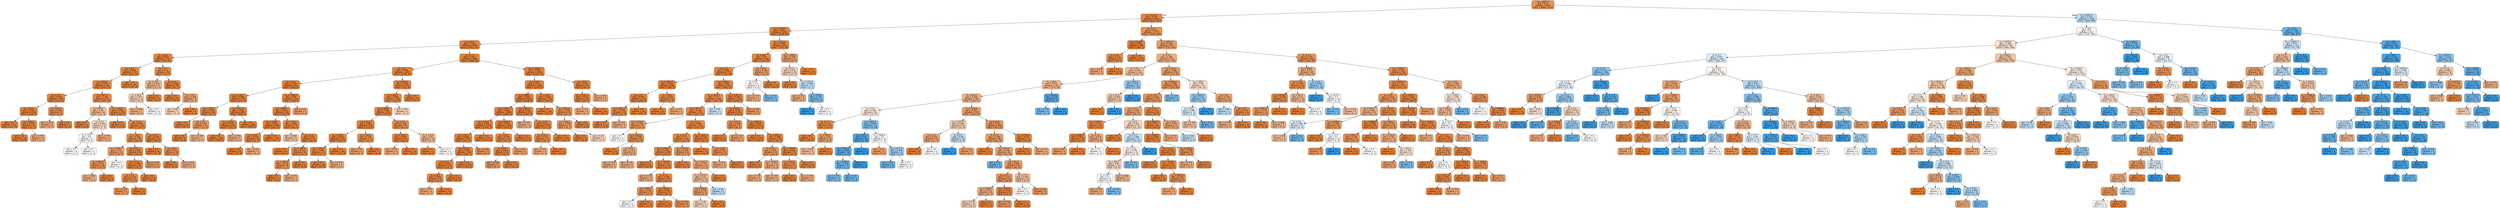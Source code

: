 digraph Tree {
node [shape=box, style="filled, rounded", color="black", fontname=helvetica] ;
edge [fontname=helvetica] ;
0 [label=<X<SUB>2</SUB> &le; 3897.0<br/>gini = 0.24<br/>samples = 8000<br/>value = [6884, 1116]>, fillcolor="#e99559"] ;
1 [label=<X<SUB>2</SUB> &le; 2112.5<br/>gini = 0.072<br/>samples = 6562<br/>value = [6315, 247]>, fillcolor="#e68641"] ;
0 -> 1 [labeldistance=2.5, labelangle=45, headlabel="True"] ;
2 [label=<X<SUB>2</SUB> &le; 1260.5<br/>gini = 0.031<br/>samples = 5292<br/>value = [5209, 83]>, fillcolor="#e5833c"] ;
1 -> 2 ;
3 [label=<X<SUB>2</SUB> &le; 87.5<br/>gini = 0.021<br/>samples = 4459<br/>value = [4412, 47]>, fillcolor="#e5823b"] ;
2 -> 3 ;
4 [label=<X<SUB>3</SUB> &le; 19.5<br/>gini = 0.051<br/>samples = 797<br/>value = [776, 21]>, fillcolor="#e6843e"] ;
3 -> 4 ;
5 [label=<X<SUB>3</SUB> &le; 8.5<br/>gini = 0.039<br/>samples = 711<br/>value = [697, 14]>, fillcolor="#e6843d"] ;
4 -> 5 ;
6 [label=<X<SUB>4</SUB> &le; 818.5<br/>gini = 0.074<br/>samples = 364<br/>value = [350, 14]>, fillcolor="#e68641"] ;
5 -> 6 ;
7 [label=<X<SUB>0</SUB> &le; 31.0<br/>gini = 0.026<br/>samples = 149<br/>value = [147, 2]>, fillcolor="#e5833c"] ;
6 -> 7 ;
8 [label=<X<SUB>2</SUB> &le; 82.5<br/>gini = 0.014<br/>samples = 140<br/>value = [139, 1]>, fillcolor="#e5823a"] ;
7 -> 8 ;
9 [label=<gini = 0.0<br/>samples = 117<br/>value = [117, 0]>, fillcolor="#e58139"] ;
8 -> 9 ;
10 [label=<X<SUB>4</SUB> &le; 658.5<br/>gini = 0.083<br/>samples = 23<br/>value = [22, 1]>, fillcolor="#e68742"] ;
8 -> 10 ;
11 [label=<gini = 0.0<br/>samples = 19<br/>value = [19, 0]>, fillcolor="#e58139"] ;
10 -> 11 ;
12 [label=<gini = 0.375<br/>samples = 4<br/>value = [3, 1]>, fillcolor="#eeab7b"] ;
10 -> 12 ;
13 [label=<X<SUB>1</SUB> &le; 44.0<br/>gini = 0.198<br/>samples = 9<br/>value = [8, 1]>, fillcolor="#e89152"] ;
7 -> 13 ;
14 [label=<gini = 0.375<br/>samples = 4<br/>value = [3, 1]>, fillcolor="#eeab7b"] ;
13 -> 14 ;
15 [label=<gini = 0.0<br/>samples = 5<br/>value = [5, 0]>, fillcolor="#e58139"] ;
13 -> 15 ;
16 [label=<X<SUB>4</SUB> &le; 847.5<br/>gini = 0.105<br/>samples = 215<br/>value = [203, 12]>, fillcolor="#e78845"] ;
6 -> 16 ;
17 [label=<X<SUB>2</SUB> &le; 66.5<br/>gini = 0.43<br/>samples = 16<br/>value = [11, 5]>, fillcolor="#f1ba93"] ;
16 -> 17 ;
18 [label=<gini = 0.0<br/>samples = 4<br/>value = [4, 0]>, fillcolor="#e58139"] ;
17 -> 18 ;
19 [label=<X<SUB>5</SUB> &le; 3.5<br/>gini = 0.486<br/>samples = 12<br/>value = [7, 5]>, fillcolor="#f8dbc6"] ;
17 -> 19 ;
20 [label=<X<SUB>2</SUB> &le; 75.0<br/>gini = 0.5<br/>samples = 8<br/>value = [4, 4]>, fillcolor="#ffffff"] ;
19 -> 20 ;
21 [label=<gini = 0.5<br/>samples = 4<br/>value = [2, 2]>, fillcolor="#ffffff"] ;
20 -> 21 ;
22 [label=<gini = 0.5<br/>samples = 4<br/>value = [2, 2]>, fillcolor="#ffffff"] ;
20 -> 22 ;
23 [label=<gini = 0.375<br/>samples = 4<br/>value = [3, 1]>, fillcolor="#eeab7b"] ;
19 -> 23 ;
24 [label=<X<SUB>2</SUB> &le; 70.5<br/>gini = 0.068<br/>samples = 199<br/>value = [192, 7]>, fillcolor="#e68640"] ;
16 -> 24 ;
25 [label=<gini = 0.0<br/>samples = 72<br/>value = [72, 0]>, fillcolor="#e58139"] ;
24 -> 25 ;
26 [label=<X<SUB>3</SUB> &le; 3.5<br/>gini = 0.104<br/>samples = 127<br/>value = [120, 7]>, fillcolor="#e78845"] ;
24 -> 26 ;
27 [label=<X<SUB>2</SUB> &le; 74.5<br/>gini = 0.165<br/>samples = 66<br/>value = [60, 6]>, fillcolor="#e88e4d"] ;
26 -> 27 ;
28 [label=<X<SUB>4</SUB> &le; 1404.5<br/>gini = 0.32<br/>samples = 20<br/>value = [16, 4]>, fillcolor="#eca06a"] ;
27 -> 28 ;
29 [label=<X<SUB>4</SUB> &le; 900.5<br/>gini = 0.219<br/>samples = 16<br/>value = [14, 2]>, fillcolor="#e99355"] ;
28 -> 29 ;
30 [label=<gini = 0.408<br/>samples = 7<br/>value = [5, 2]>, fillcolor="#efb388"] ;
29 -> 30 ;
31 [label=<gini = 0.0<br/>samples = 9<br/>value = [9, 0]>, fillcolor="#e58139"] ;
29 -> 31 ;
32 [label=<gini = 0.5<br/>samples = 4<br/>value = [2, 2]>, fillcolor="#ffffff"] ;
28 -> 32 ;
33 [label=<X<SUB>2</SUB> &le; 85.5<br/>gini = 0.083<br/>samples = 46<br/>value = [44, 2]>, fillcolor="#e68742"] ;
27 -> 33 ;
34 [label=<X<SUB>2</SUB> &le; 77.5<br/>gini = 0.049<br/>samples = 40<br/>value = [39, 1]>, fillcolor="#e6843e"] ;
33 -> 34 ;
35 [label=<X<SUB>1</SUB> &le; 3.5<br/>gini = 0.133<br/>samples = 14<br/>value = [13, 1]>, fillcolor="#e78b48"] ;
34 -> 35 ;
36 [label=<gini = 0.278<br/>samples = 6<br/>value = [5, 1]>, fillcolor="#ea9a61"] ;
35 -> 36 ;
37 [label=<gini = 0.0<br/>samples = 8<br/>value = [8, 0]>, fillcolor="#e58139"] ;
35 -> 37 ;
38 [label=<gini = 0.0<br/>samples = 26<br/>value = [26, 0]>, fillcolor="#e58139"] ;
34 -> 38 ;
39 [label=<gini = 0.278<br/>samples = 6<br/>value = [5, 1]>, fillcolor="#ea9a61"] ;
33 -> 39 ;
40 [label=<X<SUB>5</SUB> &le; 4.5<br/>gini = 0.032<br/>samples = 61<br/>value = [60, 1]>, fillcolor="#e5833c"] ;
26 -> 40 ;
41 [label=<gini = 0.0<br/>samples = 51<br/>value = [51, 0]>, fillcolor="#e58139"] ;
40 -> 41 ;
42 [label=<X<SUB>3</SUB> &le; 6.5<br/>gini = 0.18<br/>samples = 10<br/>value = [9, 1]>, fillcolor="#e88f4f"] ;
40 -> 42 ;
43 [label=<gini = 0.0<br/>samples = 6<br/>value = [6, 0]>, fillcolor="#e58139"] ;
42 -> 43 ;
44 [label=<gini = 0.375<br/>samples = 4<br/>value = [3, 1]>, fillcolor="#eeab7b"] ;
42 -> 44 ;
45 [label=<gini = 0.0<br/>samples = 347<br/>value = [347, 0]>, fillcolor="#e58139"] ;
5 -> 45 ;
46 [label=<X<SUB>5</SUB> &le; 2.5<br/>gini = 0.15<br/>samples = 86<br/>value = [79, 7]>, fillcolor="#e78c4b"] ;
4 -> 46 ;
47 [label=<X<SUB>2</SUB> &le; 76.5<br/>gini = 0.415<br/>samples = 17<br/>value = [12, 5]>, fillcolor="#f0b58b"] ;
46 -> 47 ;
48 [label=<X<SUB>1</SUB> &le; 18.5<br/>gini = 0.473<br/>samples = 13<br/>value = [8, 5]>, fillcolor="#f5d0b5"] ;
47 -> 48 ;
49 [label=<gini = 0.408<br/>samples = 7<br/>value = [5, 2]>, fillcolor="#efb388"] ;
48 -> 49 ;
50 [label=<gini = 0.5<br/>samples = 6<br/>value = [3, 3]>, fillcolor="#ffffff"] ;
48 -> 50 ;
51 [label=<gini = 0.0<br/>samples = 4<br/>value = [4, 0]>, fillcolor="#e58139"] ;
47 -> 51 ;
52 [label=<X<SUB>5</SUB> &le; 4.5<br/>gini = 0.056<br/>samples = 69<br/>value = [67, 2]>, fillcolor="#e6853f"] ;
46 -> 52 ;
53 [label=<gini = 0.0<br/>samples = 60<br/>value = [60, 0]>, fillcolor="#e58139"] ;
52 -> 53 ;
54 [label=<X<SUB>0</SUB> &le; 10.0<br/>gini = 0.346<br/>samples = 9<br/>value = [7, 2]>, fillcolor="#eca572"] ;
52 -> 54 ;
55 [label=<gini = 0.48<br/>samples = 5<br/>value = [3, 2]>, fillcolor="#f6d5bd"] ;
54 -> 55 ;
56 [label=<gini = 0.0<br/>samples = 4<br/>value = [4, 0]>, fillcolor="#e58139"] ;
54 -> 56 ;
57 [label=<X<SUB>1</SUB> &le; 7.5<br/>gini = 0.014<br/>samples = 3662<br/>value = [3636, 26]>, fillcolor="#e5823a"] ;
3 -> 57 ;
58 [label=<X<SUB>0</SUB> &le; 5.5<br/>gini = 0.026<br/>samples = 1207<br/>value = [1191, 16]>, fillcolor="#e5833c"] ;
57 -> 58 ;
59 [label=<X<SUB>3</SUB> &le; 14.5<br/>gini = 0.016<br/>samples = 974<br/>value = [966, 8]>, fillcolor="#e5823b"] ;
58 -> 59 ;
60 [label=<X<SUB>2</SUB> &le; 116.5<br/>gini = 0.008<br/>samples = 730<br/>value = [727, 3]>, fillcolor="#e5823a"] ;
59 -> 60 ;
61 [label=<X<SUB>2</SUB> &le; 107.5<br/>gini = 0.056<br/>samples = 69<br/>value = [67, 2]>, fillcolor="#e6853f"] ;
60 -> 61 ;
62 [label=<gini = 0.0<br/>samples = 56<br/>value = [56, 0]>, fillcolor="#e58139"] ;
61 -> 62 ;
63 [label=<X<SUB>3</SUB> &le; 1.5<br/>gini = 0.26<br/>samples = 13<br/>value = [11, 2]>, fillcolor="#ea985d"] ;
61 -> 63 ;
64 [label=<gini = 0.0<br/>samples = 6<br/>value = [6, 0]>, fillcolor="#e58139"] ;
63 -> 64 ;
65 [label=<gini = 0.408<br/>samples = 7<br/>value = [5, 2]>, fillcolor="#efb388"] ;
63 -> 65 ;
66 [label=<X<SUB>2</SUB> &le; 217.5<br/>gini = 0.003<br/>samples = 661<br/>value = [660, 1]>, fillcolor="#e58139"] ;
60 -> 66 ;
67 [label=<X<SUB>2</SUB> &le; 215.0<br/>gini = 0.011<br/>samples = 173<br/>value = [172, 1]>, fillcolor="#e5823a"] ;
66 -> 67 ;
68 [label=<gini = 0.0<br/>samples = 169<br/>value = [169, 0]>, fillcolor="#e58139"] ;
67 -> 68 ;
69 [label=<gini = 0.375<br/>samples = 4<br/>value = [3, 1]>, fillcolor="#eeab7b"] ;
67 -> 69 ;
70 [label=<gini = 0.0<br/>samples = 488<br/>value = [488, 0]>, fillcolor="#e58139"] ;
66 -> 70 ;
71 [label=<X<SUB>4</SUB> &le; 1098.0<br/>gini = 0.04<br/>samples = 244<br/>value = [239, 5]>, fillcolor="#e6843d"] ;
59 -> 71 ;
72 [label=<X<SUB>4</SUB> &le; 669.5<br/>gini = 0.033<br/>samples = 239<br/>value = [235, 4]>, fillcolor="#e5833c"] ;
71 -> 72 ;
73 [label=<X<SUB>2</SUB> &le; 120.5<br/>gini = 0.012<br/>samples = 168<br/>value = [167, 1]>, fillcolor="#e5823a"] ;
72 -> 73 ;
74 [label=<X<SUB>2</SUB> &le; 114.5<br/>gini = 0.074<br/>samples = 26<br/>value = [25, 1]>, fillcolor="#e68641"] ;
73 -> 74 ;
75 [label=<gini = 0.0<br/>samples = 22<br/>value = [22, 0]>, fillcolor="#e58139"] ;
74 -> 75 ;
76 [label=<gini = 0.375<br/>samples = 4<br/>value = [3, 1]>, fillcolor="#eeab7b"] ;
74 -> 76 ;
77 [label=<gini = 0.0<br/>samples = 142<br/>value = [142, 0]>, fillcolor="#e58139"] ;
73 -> 77 ;
78 [label=<X<SUB>4</SUB> &le; 754.5<br/>gini = 0.081<br/>samples = 71<br/>value = [68, 3]>, fillcolor="#e68742"] ;
72 -> 78 ;
79 [label=<gini = 0.444<br/>samples = 6<br/>value = [4, 2]>, fillcolor="#f2c09c"] ;
78 -> 79 ;
80 [label=<X<SUB>5</SUB> &le; 4.5<br/>gini = 0.03<br/>samples = 65<br/>value = [64, 1]>, fillcolor="#e5833c"] ;
78 -> 80 ;
81 [label=<gini = 0.0<br/>samples = 49<br/>value = [49, 0]>, fillcolor="#e58139"] ;
80 -> 81 ;
82 [label=<X<SUB>2</SUB> &le; 386.5<br/>gini = 0.117<br/>samples = 16<br/>value = [15, 1]>, fillcolor="#e78946"] ;
80 -> 82 ;
83 [label=<X<SUB>2</SUB> &le; 185.0<br/>gini = 0.219<br/>samples = 8<br/>value = [7, 1]>, fillcolor="#e99355"] ;
82 -> 83 ;
84 [label=<gini = 0.0<br/>samples = 4<br/>value = [4, 0]>, fillcolor="#e58139"] ;
83 -> 84 ;
85 [label=<gini = 0.375<br/>samples = 4<br/>value = [3, 1]>, fillcolor="#eeab7b"] ;
83 -> 85 ;
86 [label=<gini = 0.0<br/>samples = 8<br/>value = [8, 0]>, fillcolor="#e58139"] ;
82 -> 86 ;
87 [label=<gini = 0.32<br/>samples = 5<br/>value = [4, 1]>, fillcolor="#eca06a"] ;
71 -> 87 ;
88 [label=<X<SUB>4</SUB> &le; 918.5<br/>gini = 0.066<br/>samples = 233<br/>value = [225, 8]>, fillcolor="#e68540"] ;
58 -> 88 ;
89 [label=<X<SUB>4</SUB> &le; 902.5<br/>gini = 0.082<br/>samples = 186<br/>value = [178, 8]>, fillcolor="#e68742"] ;
88 -> 89 ;
90 [label=<X<SUB>2</SUB> &le; 645.0<br/>gini = 0.064<br/>samples = 181<br/>value = [175, 6]>, fillcolor="#e68540"] ;
89 -> 90 ;
91 [label=<X<SUB>0</SUB> &le; 25.0<br/>gini = 0.029<br/>samples = 134<br/>value = [132, 2]>, fillcolor="#e5833c"] ;
90 -> 91 ;
92 [label=<X<SUB>2</SUB> &le; 136.5<br/>gini = 0.016<br/>samples = 123<br/>value = [122, 1]>, fillcolor="#e5823b"] ;
91 -> 92 ;
93 [label=<X<SUB>2</SUB> &le; 125.0<br/>gini = 0.087<br/>samples = 22<br/>value = [21, 1]>, fillcolor="#e68742"] ;
92 -> 93 ;
94 [label=<gini = 0.0<br/>samples = 18<br/>value = [18, 0]>, fillcolor="#e58139"] ;
93 -> 94 ;
95 [label=<gini = 0.375<br/>samples = 4<br/>value = [3, 1]>, fillcolor="#eeab7b"] ;
93 -> 95 ;
96 [label=<gini = 0.0<br/>samples = 101<br/>value = [101, 0]>, fillcolor="#e58139"] ;
92 -> 96 ;
97 [label=<X<SUB>2</SUB> &le; 199.5<br/>gini = 0.165<br/>samples = 11<br/>value = [10, 1]>, fillcolor="#e88e4d"] ;
91 -> 97 ;
98 [label=<gini = 0.32<br/>samples = 5<br/>value = [4, 1]>, fillcolor="#eca06a"] ;
97 -> 98 ;
99 [label=<gini = 0.0<br/>samples = 6<br/>value = [6, 0]>, fillcolor="#e58139"] ;
97 -> 99 ;
100 [label=<X<SUB>5</SUB> &le; 3.5<br/>gini = 0.156<br/>samples = 47<br/>value = [43, 4]>, fillcolor="#e78d4b"] ;
90 -> 100 ;
101 [label=<X<SUB>2</SUB> &le; 725.0<br/>gini = 0.053<br/>samples = 37<br/>value = [36, 1]>, fillcolor="#e6843e"] ;
100 -> 101 ;
102 [label=<gini = 0.375<br/>samples = 4<br/>value = [3, 1]>, fillcolor="#eeab7b"] ;
101 -> 102 ;
103 [label=<gini = 0.0<br/>samples = 33<br/>value = [33, 0]>, fillcolor="#e58139"] ;
101 -> 103 ;
104 [label=<X<SUB>2</SUB> &le; 774.5<br/>gini = 0.42<br/>samples = 10<br/>value = [7, 3]>, fillcolor="#f0b78e"] ;
100 -> 104 ;
105 [label=<gini = 0.0<br/>samples = 4<br/>value = [4, 0]>, fillcolor="#e58139"] ;
104 -> 105 ;
106 [label=<gini = 0.5<br/>samples = 6<br/>value = [3, 3]>, fillcolor="#ffffff"] ;
104 -> 106 ;
107 [label=<gini = 0.48<br/>samples = 5<br/>value = [3, 2]>, fillcolor="#f6d5bd"] ;
89 -> 107 ;
108 [label=<gini = 0.0<br/>samples = 47<br/>value = [47, 0]>, fillcolor="#e58139"] ;
88 -> 108 ;
109 [label=<X<SUB>2</SUB> &le; 1184.5<br/>gini = 0.008<br/>samples = 2455<br/>value = [2445, 10]>, fillcolor="#e5823a"] ;
57 -> 109 ;
110 [label=<X<SUB>3</SUB> &le; 19.5<br/>gini = 0.007<br/>samples = 2387<br/>value = [2379, 8]>, fillcolor="#e5813a"] ;
109 -> 110 ;
111 [label=<X<SUB>2</SUB> &le; 989.0<br/>gini = 0.005<br/>samples = 2242<br/>value = [2236, 6]>, fillcolor="#e5813a"] ;
110 -> 111 ;
112 [label=<X<SUB>4</SUB> &le; 1281.5<br/>gini = 0.004<br/>samples = 2060<br/>value = [2056, 4]>, fillcolor="#e58139"] ;
111 -> 112 ;
113 [label=<X<SUB>2</SUB> &le; 155.5<br/>gini = 0.002<br/>samples = 1734<br/>value = [1732, 2]>, fillcolor="#e58139"] ;
112 -> 113 ;
114 [label=<X<SUB>2</SUB> &le; 154.5<br/>gini = 0.009<br/>samples = 423<br/>value = [421, 2]>, fillcolor="#e5823a"] ;
113 -> 114 ;
115 [label=<X<SUB>4</SUB> &le; 637.0<br/>gini = 0.005<br/>samples = 416<br/>value = [415, 1]>, fillcolor="#e58139"] ;
114 -> 115 ;
116 [label=<X<SUB>5</SUB> &le; 2.5<br/>gini = 0.017<br/>samples = 115<br/>value = [114, 1]>, fillcolor="#e5823b"] ;
115 -> 116 ;
117 [label=<X<SUB>1</SUB> &le; 18.5<br/>gini = 0.095<br/>samples = 20<br/>value = [19, 1]>, fillcolor="#e68843"] ;
116 -> 117 ;
118 [label=<gini = 0.375<br/>samples = 4<br/>value = [3, 1]>, fillcolor="#eeab7b"] ;
117 -> 118 ;
119 [label=<gini = 0.0<br/>samples = 16<br/>value = [16, 0]>, fillcolor="#e58139"] ;
117 -> 119 ;
120 [label=<gini = 0.0<br/>samples = 95<br/>value = [95, 0]>, fillcolor="#e58139"] ;
116 -> 120 ;
121 [label=<gini = 0.0<br/>samples = 301<br/>value = [301, 0]>, fillcolor="#e58139"] ;
115 -> 121 ;
122 [label=<gini = 0.245<br/>samples = 7<br/>value = [6, 1]>, fillcolor="#e9965a"] ;
114 -> 122 ;
123 [label=<gini = 0.0<br/>samples = 1311<br/>value = [1311, 0]>, fillcolor="#e58139"] ;
113 -> 123 ;
124 [label=<X<SUB>4</SUB> &le; 1286.5<br/>gini = 0.012<br/>samples = 326<br/>value = [324, 2]>, fillcolor="#e5823a"] ;
112 -> 124 ;
125 [label=<X<SUB>1</SUB> &le; 32.5<br/>gini = 0.078<br/>samples = 49<br/>value = [47, 2]>, fillcolor="#e68641"] ;
124 -> 125 ;
126 [label=<X<SUB>5</SUB> &le; 3.5<br/>gini = 0.044<br/>samples = 44<br/>value = [43, 1]>, fillcolor="#e6843e"] ;
125 -> 126 ;
127 [label=<gini = 0.245<br/>samples = 7<br/>value = [6, 1]>, fillcolor="#e9965a"] ;
126 -> 127 ;
128 [label=<gini = 0.0<br/>samples = 37<br/>value = [37, 0]>, fillcolor="#e58139"] ;
126 -> 128 ;
129 [label=<gini = 0.32<br/>samples = 5<br/>value = [4, 1]>, fillcolor="#eca06a"] ;
125 -> 129 ;
130 [label=<gini = 0.0<br/>samples = 277<br/>value = [277, 0]>, fillcolor="#e58139"] ;
124 -> 130 ;
131 [label=<X<SUB>2</SUB> &le; 991.5<br/>gini = 0.022<br/>samples = 182<br/>value = [180, 2]>, fillcolor="#e5823b"] ;
111 -> 131 ;
132 [label=<gini = 0.375<br/>samples = 4<br/>value = [3, 1]>, fillcolor="#eeab7b"] ;
131 -> 132 ;
133 [label=<X<SUB>3</SUB> &le; 2.5<br/>gini = 0.011<br/>samples = 178<br/>value = [177, 1]>, fillcolor="#e5823a"] ;
131 -> 133 ;
134 [label=<X<SUB>0</SUB> &le; 14.0<br/>gini = 0.111<br/>samples = 17<br/>value = [16, 1]>, fillcolor="#e78945"] ;
133 -> 134 ;
135 [label=<gini = 0.375<br/>samples = 4<br/>value = [3, 1]>, fillcolor="#eeab7b"] ;
134 -> 135 ;
136 [label=<gini = 0.0<br/>samples = 13<br/>value = [13, 0]>, fillcolor="#e58139"] ;
134 -> 136 ;
137 [label=<gini = 0.0<br/>samples = 161<br/>value = [161, 0]>, fillcolor="#e58139"] ;
133 -> 137 ;
138 [label=<X<SUB>1</SUB> &le; 24.5<br/>gini = 0.027<br/>samples = 145<br/>value = [143, 2]>, fillcolor="#e5833c"] ;
110 -> 138 ;
139 [label=<gini = 0.0<br/>samples = 126<br/>value = [126, 0]>, fillcolor="#e58139"] ;
138 -> 139 ;
140 [label=<X<SUB>2</SUB> &le; 587.0<br/>gini = 0.188<br/>samples = 19<br/>value = [17, 2]>, fillcolor="#e89050"] ;
138 -> 140 ;
141 [label=<X<SUB>2</SUB> &le; 384.5<br/>gini = 0.298<br/>samples = 11<br/>value = [9, 2]>, fillcolor="#eb9d65"] ;
140 -> 141 ;
142 [label=<gini = 0.0<br/>samples = 6<br/>value = [6, 0]>, fillcolor="#e58139"] ;
141 -> 142 ;
143 [label=<gini = 0.48<br/>samples = 5<br/>value = [3, 2]>, fillcolor="#f6d5bd"] ;
141 -> 143 ;
144 [label=<gini = 0.0<br/>samples = 8<br/>value = [8, 0]>, fillcolor="#e58139"] ;
140 -> 144 ;
145 [label=<X<SUB>0</SUB> &le; 40.5<br/>gini = 0.057<br/>samples = 68<br/>value = [66, 2]>, fillcolor="#e6853f"] ;
109 -> 145 ;
146 [label=<X<SUB>2</SUB> &le; 1191.5<br/>gini = 0.031<br/>samples = 64<br/>value = [63, 1]>, fillcolor="#e5833c"] ;
145 -> 146 ;
147 [label=<gini = 0.375<br/>samples = 4<br/>value = [3, 1]>, fillcolor="#eeab7b"] ;
146 -> 147 ;
148 [label=<gini = 0.0<br/>samples = 60<br/>value = [60, 0]>, fillcolor="#e58139"] ;
146 -> 148 ;
149 [label=<gini = 0.375<br/>samples = 4<br/>value = [3, 1]>, fillcolor="#eeab7b"] ;
145 -> 149 ;
150 [label=<X<SUB>4</SUB> &le; 1337.5<br/>gini = 0.083<br/>samples = 833<br/>value = [797, 36]>, fillcolor="#e68742"] ;
2 -> 150 ;
151 [label=<X<SUB>1</SUB> &le; 48.0<br/>gini = 0.07<br/>samples = 796<br/>value = [767, 29]>, fillcolor="#e68640"] ;
150 -> 151 ;
152 [label=<X<SUB>5</SUB> &le; 2.5<br/>gini = 0.062<br/>samples = 775<br/>value = [750, 25]>, fillcolor="#e68540"] ;
151 -> 152 ;
153 [label=<X<SUB>2</SUB> &le; 2052.0<br/>gini = 0.014<br/>samples = 288<br/>value = [286, 2]>, fillcolor="#e5823a"] ;
152 -> 153 ;
154 [label=<X<SUB>0</SUB> &le; 0.5<br/>gini = 0.007<br/>samples = 270<br/>value = [269, 1]>, fillcolor="#e5813a"] ;
153 -> 154 ;
155 [label=<X<SUB>2</SUB> &le; 1821.5<br/>gini = 0.105<br/>samples = 18<br/>value = [17, 1]>, fillcolor="#e78845"] ;
154 -> 155 ;
156 [label=<gini = 0.0<br/>samples = 14<br/>value = [14, 0]>, fillcolor="#e58139"] ;
155 -> 156 ;
157 [label=<gini = 0.375<br/>samples = 4<br/>value = [3, 1]>, fillcolor="#eeab7b"] ;
155 -> 157 ;
158 [label=<gini = 0.0<br/>samples = 252<br/>value = [252, 0]>, fillcolor="#e58139"] ;
154 -> 158 ;
159 [label=<X<SUB>1</SUB> &le; 18.0<br/>gini = 0.105<br/>samples = 18<br/>value = [17, 1]>, fillcolor="#e78845"] ;
153 -> 159 ;
160 [label=<gini = 0.0<br/>samples = 14<br/>value = [14, 0]>, fillcolor="#e58139"] ;
159 -> 160 ;
161 [label=<gini = 0.375<br/>samples = 4<br/>value = [3, 1]>, fillcolor="#eeab7b"] ;
159 -> 161 ;
162 [label=<X<SUB>2</SUB> &le; 1696.5<br/>gini = 0.09<br/>samples = 487<br/>value = [464, 23]>, fillcolor="#e68743"] ;
152 -> 162 ;
163 [label=<X<SUB>2</SUB> &le; 1678.5<br/>gini = 0.13<br/>samples = 258<br/>value = [240, 18]>, fillcolor="#e78a48"] ;
162 -> 163 ;
164 [label=<X<SUB>4</SUB> &le; 161.5<br/>gini = 0.105<br/>samples = 251<br/>value = [237, 14]>, fillcolor="#e78845"] ;
163 -> 164 ;
165 [label=<X<SUB>2</SUB> &le; 1316.5<br/>gini = 0.252<br/>samples = 27<br/>value = [23, 4]>, fillcolor="#ea975b"] ;
164 -> 165 ;
166 [label=<gini = 0.5<br/>samples = 4<br/>value = [2, 2]>, fillcolor="#ffffff"] ;
165 -> 166 ;
167 [label=<X<SUB>2</SUB> &le; 1542.0<br/>gini = 0.159<br/>samples = 23<br/>value = [21, 2]>, fillcolor="#e78d4c"] ;
165 -> 167 ;
168 [label=<gini = 0.0<br/>samples = 15<br/>value = [15, 0]>, fillcolor="#e58139"] ;
167 -> 168 ;
169 [label=<X<SUB>0</SUB> &le; 9.0<br/>gini = 0.375<br/>samples = 8<br/>value = [6, 2]>, fillcolor="#eeab7b"] ;
167 -> 169 ;
170 [label=<gini = 0.375<br/>samples = 4<br/>value = [3, 1]>, fillcolor="#eeab7b"] ;
169 -> 170 ;
171 [label=<gini = 0.375<br/>samples = 4<br/>value = [3, 1]>, fillcolor="#eeab7b"] ;
169 -> 171 ;
172 [label=<X<SUB>5</SUB> &le; 4.5<br/>gini = 0.085<br/>samples = 224<br/>value = [214, 10]>, fillcolor="#e68742"] ;
164 -> 172 ;
173 [label=<X<SUB>1</SUB> &le; 15.0<br/>gini = 0.12<br/>samples = 141<br/>value = [132, 9]>, fillcolor="#e78a46"] ;
172 -> 173 ;
174 [label=<X<SUB>2</SUB> &le; 1430.5<br/>gini = 0.071<br/>samples = 109<br/>value = [105, 4]>, fillcolor="#e68641"] ;
173 -> 174 ;
175 [label=<gini = 0.0<br/>samples = 43<br/>value = [43, 0]>, fillcolor="#e58139"] ;
174 -> 175 ;
176 [label=<X<SUB>2</SUB> &le; 1450.5<br/>gini = 0.114<br/>samples = 66<br/>value = [62, 4]>, fillcolor="#e78946"] ;
174 -> 176 ;
177 [label=<gini = 0.375<br/>samples = 4<br/>value = [3, 1]>, fillcolor="#eeab7b"] ;
176 -> 177 ;
178 [label=<X<SUB>1</SUB> &le; 4.5<br/>gini = 0.092<br/>samples = 62<br/>value = [59, 3]>, fillcolor="#e68743"] ;
176 -> 178 ;
179 [label=<X<SUB>4</SUB> &le; 768.5<br/>gini = 0.231<br/>samples = 15<br/>value = [13, 2]>, fillcolor="#e99457"] ;
178 -> 179 ;
180 [label=<gini = 0.5<br/>samples = 4<br/>value = [2, 2]>, fillcolor="#ffffff"] ;
179 -> 180 ;
181 [label=<gini = 0.0<br/>samples = 11<br/>value = [11, 0]>, fillcolor="#e58139"] ;
179 -> 181 ;
182 [label=<X<SUB>4</SUB> &le; 918.5<br/>gini = 0.042<br/>samples = 47<br/>value = [46, 1]>, fillcolor="#e6843d"] ;
178 -> 182 ;
183 [label=<gini = 0.0<br/>samples = 39<br/>value = [39, 0]>, fillcolor="#e58139"] ;
182 -> 183 ;
184 [label=<gini = 0.219<br/>samples = 8<br/>value = [7, 1]>, fillcolor="#e99355"] ;
182 -> 184 ;
185 [label=<X<SUB>4</SUB> &le; 572.0<br/>gini = 0.264<br/>samples = 32<br/>value = [27, 5]>, fillcolor="#ea985e"] ;
173 -> 185 ;
186 [label=<gini = 0.0<br/>samples = 10<br/>value = [10, 0]>, fillcolor="#e58139"] ;
185 -> 186 ;
187 [label=<X<SUB>2</SUB> &le; 1557.0<br/>gini = 0.351<br/>samples = 22<br/>value = [17, 5]>, fillcolor="#eda673"] ;
185 -> 187 ;
188 [label=<X<SUB>2</SUB> &le; 1474.0<br/>gini = 0.43<br/>samples = 16<br/>value = [11, 5]>, fillcolor="#f1ba93"] ;
187 -> 188 ;
189 [label=<X<SUB>4</SUB> &le; 699.0<br/>gini = 0.298<br/>samples = 11<br/>value = [9, 2]>, fillcolor="#eb9d65"] ;
188 -> 189 ;
190 [label=<gini = 0.48<br/>samples = 5<br/>value = [3, 2]>, fillcolor="#f6d5bd"] ;
189 -> 190 ;
191 [label=<gini = 0.0<br/>samples = 6<br/>value = [6, 0]>, fillcolor="#e58139"] ;
189 -> 191 ;
192 [label=<gini = 0.48<br/>samples = 5<br/>value = [2, 3]>, fillcolor="#bddef6"] ;
188 -> 192 ;
193 [label=<gini = 0.0<br/>samples = 6<br/>value = [6, 0]>, fillcolor="#e58139"] ;
187 -> 193 ;
194 [label=<X<SUB>4</SUB> &le; 1253.0<br/>gini = 0.024<br/>samples = 83<br/>value = [82, 1]>, fillcolor="#e5833b"] ;
172 -> 194 ;
195 [label=<gini = 0.0<br/>samples = 72<br/>value = [72, 0]>, fillcolor="#e58139"] ;
194 -> 195 ;
196 [label=<X<SUB>0</SUB> &le; 18.0<br/>gini = 0.165<br/>samples = 11<br/>value = [10, 1]>, fillcolor="#e88e4d"] ;
194 -> 196 ;
197 [label=<gini = 0.375<br/>samples = 4<br/>value = [3, 1]>, fillcolor="#eeab7b"] ;
196 -> 197 ;
198 [label=<gini = 0.0<br/>samples = 7<br/>value = [7, 0]>, fillcolor="#e58139"] ;
196 -> 198 ;
199 [label=<gini = 0.49<br/>samples = 7<br/>value = [3, 4]>, fillcolor="#cee6f8"] ;
163 -> 199 ;
200 [label=<X<SUB>4</SUB> &le; 1281.5<br/>gini = 0.043<br/>samples = 229<br/>value = [224, 5]>, fillcolor="#e6843d"] ;
162 -> 200 ;
201 [label=<X<SUB>4</SUB> &le; 69.5<br/>gini = 0.035<br/>samples = 223<br/>value = [219, 4]>, fillcolor="#e5833d"] ;
200 -> 201 ;
202 [label=<X<SUB>1</SUB> &le; 19.0<br/>gini = 0.198<br/>samples = 9<br/>value = [8, 1]>, fillcolor="#e89152"] ;
201 -> 202 ;
203 [label=<gini = 0.0<br/>samples = 4<br/>value = [4, 0]>, fillcolor="#e58139"] ;
202 -> 203 ;
204 [label=<gini = 0.32<br/>samples = 5<br/>value = [4, 1]>, fillcolor="#eca06a"] ;
202 -> 204 ;
205 [label=<X<SUB>4</SUB> &le; 887.5<br/>gini = 0.028<br/>samples = 214<br/>value = [211, 3]>, fillcolor="#e5833c"] ;
201 -> 205 ;
206 [label=<gini = 0.0<br/>samples = 145<br/>value = [145, 0]>, fillcolor="#e58139"] ;
205 -> 206 ;
207 [label=<X<SUB>4</SUB> &le; 900.5<br/>gini = 0.083<br/>samples = 69<br/>value = [66, 3]>, fillcolor="#e68742"] ;
205 -> 207 ;
208 [label=<X<SUB>1</SUB> &le; 5.0<br/>gini = 0.245<br/>samples = 14<br/>value = [12, 2]>, fillcolor="#e9965a"] ;
207 -> 208 ;
209 [label=<gini = 0.0<br/>samples = 6<br/>value = [6, 0]>, fillcolor="#e58139"] ;
208 -> 209 ;
210 [label=<X<SUB>2</SUB> &le; 1870.5<br/>gini = 0.375<br/>samples = 8<br/>value = [6, 2]>, fillcolor="#eeab7b"] ;
208 -> 210 ;
211 [label=<gini = 0.375<br/>samples = 4<br/>value = [3, 1]>, fillcolor="#eeab7b"] ;
210 -> 211 ;
212 [label=<gini = 0.375<br/>samples = 4<br/>value = [3, 1]>, fillcolor="#eeab7b"] ;
210 -> 212 ;
213 [label=<X<SUB>2</SUB> &le; 1789.5<br/>gini = 0.036<br/>samples = 55<br/>value = [54, 1]>, fillcolor="#e5833d"] ;
207 -> 213 ;
214 [label=<X<SUB>2</SUB> &le; 1742.0<br/>gini = 0.18<br/>samples = 10<br/>value = [9, 1]>, fillcolor="#e88f4f"] ;
213 -> 214 ;
215 [label=<gini = 0.0<br/>samples = 6<br/>value = [6, 0]>, fillcolor="#e58139"] ;
214 -> 215 ;
216 [label=<gini = 0.375<br/>samples = 4<br/>value = [3, 1]>, fillcolor="#eeab7b"] ;
214 -> 216 ;
217 [label=<gini = 0.0<br/>samples = 45<br/>value = [45, 0]>, fillcolor="#e58139"] ;
213 -> 217 ;
218 [label=<gini = 0.278<br/>samples = 6<br/>value = [5, 1]>, fillcolor="#ea9a61"] ;
200 -> 218 ;
219 [label=<X<SUB>1</SUB> &le; 50.5<br/>gini = 0.308<br/>samples = 21<br/>value = [17, 4]>, fillcolor="#eb9f68"] ;
151 -> 219 ;
220 [label=<X<SUB>5</SUB> &le; 4.5<br/>gini = 0.5<br/>samples = 8<br/>value = [4, 4]>, fillcolor="#ffffff"] ;
219 -> 220 ;
221 [label=<gini = 0.375<br/>samples = 4<br/>value = [3, 1]>, fillcolor="#eeab7b"] ;
220 -> 221 ;
222 [label=<gini = 0.375<br/>samples = 4<br/>value = [1, 3]>, fillcolor="#7bbeee"] ;
220 -> 222 ;
223 [label=<gini = 0.0<br/>samples = 13<br/>value = [13, 0]>, fillcolor="#e58139"] ;
219 -> 223 ;
224 [label=<X<SUB>4</SUB> &le; 1386.0<br/>gini = 0.307<br/>samples = 37<br/>value = [30, 7]>, fillcolor="#eb9e67"] ;
150 -> 224 ;
225 [label=<X<SUB>5</SUB> &le; 3.5<br/>gini = 0.475<br/>samples = 18<br/>value = [11, 7]>, fillcolor="#f6d1b7"] ;
224 -> 225 ;
226 [label=<gini = 0.0<br/>samples = 6<br/>value = [6, 0]>, fillcolor="#e58139"] ;
225 -> 226 ;
227 [label=<X<SUB>2</SUB> &le; 1421.5<br/>gini = 0.486<br/>samples = 12<br/>value = [5, 7]>, fillcolor="#c6e3f8"] ;
225 -> 227 ;
228 [label=<gini = 0.375<br/>samples = 4<br/>value = [3, 1]>, fillcolor="#eeab7b"] ;
227 -> 228 ;
229 [label=<X<SUB>2</SUB> &le; 1678.5<br/>gini = 0.375<br/>samples = 8<br/>value = [2, 6]>, fillcolor="#7bbeee"] ;
227 -> 229 ;
230 [label=<gini = 0.0<br/>samples = 4<br/>value = [0, 4]>, fillcolor="#399de5"] ;
229 -> 230 ;
231 [label=<gini = 0.5<br/>samples = 4<br/>value = [2, 2]>, fillcolor="#ffffff"] ;
229 -> 231 ;
232 [label=<gini = 0.0<br/>samples = 19<br/>value = [19, 0]>, fillcolor="#e58139"] ;
224 -> 232 ;
233 [label=<X<SUB>5</SUB> &le; 1.5<br/>gini = 0.225<br/>samples = 1270<br/>value = [1106, 164]>, fillcolor="#e99456"] ;
1 -> 233 ;
234 [label=<X<SUB>2</SUB> &le; 2178.0<br/>gini = 0.005<br/>samples = 393<br/>value = [392, 1]>, fillcolor="#e5813a"] ;
233 -> 234 ;
235 [label=<X<SUB>0</SUB> &le; 5.0<br/>gini = 0.111<br/>samples = 17<br/>value = [16, 1]>, fillcolor="#e78945"] ;
234 -> 235 ;
236 [label=<gini = 0.375<br/>samples = 4<br/>value = [3, 1]>, fillcolor="#eeab7b"] ;
235 -> 236 ;
237 [label=<gini = 0.0<br/>samples = 13<br/>value = [13, 0]>, fillcolor="#e58139"] ;
235 -> 237 ;
238 [label=<gini = 0.0<br/>samples = 376<br/>value = [376, 0]>, fillcolor="#e58139"] ;
234 -> 238 ;
239 [label=<X<SUB>2</SUB> &le; 2897.0<br/>gini = 0.303<br/>samples = 877<br/>value = [714, 163]>, fillcolor="#eb9e66"] ;
233 -> 239 ;
240 [label=<X<SUB>3</SUB> &le; 9.5<br/>gini = 0.387<br/>samples = 435<br/>value = [321, 114]>, fillcolor="#eeae7f"] ;
239 -> 240 ;
241 [label=<X<SUB>3</SUB> &le; 8.5<br/>gini = 0.444<br/>samples = 219<br/>value = [146, 73]>, fillcolor="#f2c09c"] ;
240 -> 241 ;
242 [label=<X<SUB>0</SUB> &le; 48.5<br/>gini = 0.415<br/>samples = 197<br/>value = [139, 58]>, fillcolor="#f0b68c"] ;
241 -> 242 ;
243 [label=<X<SUB>4</SUB> &le; 634.0<br/>gini = 0.394<br/>samples = 189<br/>value = [138, 51]>, fillcolor="#efb082"] ;
242 -> 243 ;
244 [label=<X<SUB>3</SUB> &le; 3.0<br/>gini = 0.495<br/>samples = 60<br/>value = [33, 27]>, fillcolor="#fae8db"] ;
243 -> 244 ;
245 [label=<X<SUB>5</SUB> &le; 4.5<br/>gini = 0.142<br/>samples = 26<br/>value = [24, 2]>, fillcolor="#e78c49"] ;
244 -> 245 ;
246 [label=<gini = 0.0<br/>samples = 16<br/>value = [16, 0]>, fillcolor="#e58139"] ;
245 -> 246 ;
247 [label=<X<SUB>4</SUB> &le; 594.5<br/>gini = 0.32<br/>samples = 10<br/>value = [8, 2]>, fillcolor="#eca06a"] ;
245 -> 247 ;
248 [label=<gini = 0.444<br/>samples = 6<br/>value = [4, 2]>, fillcolor="#f2c09c"] ;
247 -> 248 ;
249 [label=<gini = 0.0<br/>samples = 4<br/>value = [4, 0]>, fillcolor="#e58139"] ;
247 -> 249 ;
250 [label=<X<SUB>2</SUB> &le; 2605.5<br/>gini = 0.389<br/>samples = 34<br/>value = [9, 25]>, fillcolor="#80c0ee"] ;
244 -> 250 ;
251 [label=<X<SUB>0</SUB> &le; 22.5<br/>gini = 0.18<br/>samples = 20<br/>value = [2, 18]>, fillcolor="#4fa8e8"] ;
250 -> 251 ;
252 [label=<X<SUB>2</SUB> &le; 2452.5<br/>gini = 0.245<br/>samples = 14<br/>value = [2, 12]>, fillcolor="#5aade9"] ;
251 -> 252 ;
253 [label=<X<SUB>2</SUB> &le; 2288.5<br/>gini = 0.346<br/>samples = 9<br/>value = [2, 7]>, fillcolor="#72b9ec"] ;
252 -> 253 ;
254 [label=<gini = 0.375<br/>samples = 4<br/>value = [1, 3]>, fillcolor="#7bbeee"] ;
253 -> 254 ;
255 [label=<gini = 0.32<br/>samples = 5<br/>value = [1, 4]>, fillcolor="#6ab6ec"] ;
253 -> 255 ;
256 [label=<gini = 0.0<br/>samples = 5<br/>value = [0, 5]>, fillcolor="#399de5"] ;
252 -> 256 ;
257 [label=<gini = 0.0<br/>samples = 6<br/>value = [0, 6]>, fillcolor="#399de5"] ;
251 -> 257 ;
258 [label=<X<SUB>2</SUB> &le; 2640.5<br/>gini = 0.5<br/>samples = 14<br/>value = [7, 7]>, fillcolor="#ffffff"] ;
250 -> 258 ;
259 [label=<gini = 0.32<br/>samples = 5<br/>value = [4, 1]>, fillcolor="#eca06a"] ;
258 -> 259 ;
260 [label=<X<SUB>2</SUB> &le; 2777.0<br/>gini = 0.444<br/>samples = 9<br/>value = [3, 6]>, fillcolor="#9ccef2"] ;
258 -> 260 ;
261 [label=<gini = 0.32<br/>samples = 5<br/>value = [1, 4]>, fillcolor="#6ab6ec"] ;
260 -> 261 ;
262 [label=<gini = 0.5<br/>samples = 4<br/>value = [2, 2]>, fillcolor="#ffffff"] ;
260 -> 262 ;
263 [label=<X<SUB>2</SUB> &le; 2241.5<br/>gini = 0.303<br/>samples = 129<br/>value = [105, 24]>, fillcolor="#eb9e66"] ;
243 -> 263 ;
264 [label=<X<SUB>2</SUB> &le; 2167.5<br/>gini = 0.469<br/>samples = 24<br/>value = [15, 9]>, fillcolor="#f5cdb0"] ;
263 -> 264 ;
265 [label=<X<SUB>5</SUB> &le; 3.5<br/>gini = 0.337<br/>samples = 14<br/>value = [11, 3]>, fillcolor="#eca36f"] ;
264 -> 265 ;
266 [label=<gini = 0.0<br/>samples = 8<br/>value = [8, 0]>, fillcolor="#e58139"] ;
265 -> 266 ;
267 [label=<gini = 0.5<br/>samples = 6<br/>value = [3, 3]>, fillcolor="#ffffff"] ;
265 -> 267 ;
268 [label=<X<SUB>3</SUB> &le; 6.5<br/>gini = 0.48<br/>samples = 10<br/>value = [4, 6]>, fillcolor="#bddef6"] ;
264 -> 268 ;
269 [label=<gini = 0.0<br/>samples = 5<br/>value = [0, 5]>, fillcolor="#399de5"] ;
268 -> 269 ;
270 [label=<gini = 0.32<br/>samples = 5<br/>value = [4, 1]>, fillcolor="#eca06a"] ;
268 -> 270 ;
271 [label=<X<SUB>0</SUB> &le; 20.0<br/>gini = 0.245<br/>samples = 105<br/>value = [90, 15]>, fillcolor="#e9965a"] ;
263 -> 271 ;
272 [label=<X<SUB>3</SUB> &le; 0.5<br/>gini = 0.289<br/>samples = 80<br/>value = [66, 14]>, fillcolor="#eb9c63"] ;
271 -> 272 ;
273 [label=<gini = 0.0<br/>samples = 17<br/>value = [17, 0]>, fillcolor="#e58139"] ;
272 -> 273 ;
274 [label=<X<SUB>4</SUB> &le; 675.5<br/>gini = 0.346<br/>samples = 63<br/>value = [49, 14]>, fillcolor="#eca572"] ;
272 -> 274 ;
275 [label=<gini = 0.32<br/>samples = 5<br/>value = [1, 4]>, fillcolor="#6ab6ec"] ;
274 -> 275 ;
276 [label=<X<SUB>1</SUB> &le; 16.0<br/>gini = 0.285<br/>samples = 58<br/>value = [48, 10]>, fillcolor="#ea9b62"] ;
274 -> 276 ;
277 [label=<X<SUB>3</SUB> &le; 3.5<br/>gini = 0.227<br/>samples = 46<br/>value = [40, 6]>, fillcolor="#e99457"] ;
276 -> 277 ;
278 [label=<X<SUB>2</SUB> &le; 2769.0<br/>gini = 0.375<br/>samples = 20<br/>value = [15, 5]>, fillcolor="#eeab7b"] ;
277 -> 278 ;
279 [label=<gini = 0.473<br/>samples = 13<br/>value = [8, 5]>, fillcolor="#f5d0b5"] ;
278 -> 279 ;
280 [label=<gini = 0.0<br/>samples = 7<br/>value = [7, 0]>, fillcolor="#e58139"] ;
278 -> 280 ;
281 [label=<X<SUB>2</SUB> &le; 2510.0<br/>gini = 0.074<br/>samples = 26<br/>value = [25, 1]>, fillcolor="#e68641"] ;
277 -> 281 ;
282 [label=<gini = 0.278<br/>samples = 6<br/>value = [5, 1]>, fillcolor="#ea9a61"] ;
281 -> 282 ;
283 [label=<gini = 0.0<br/>samples = 20<br/>value = [20, 0]>, fillcolor="#e58139"] ;
281 -> 283 ;
284 [label=<X<SUB>0</SUB> &le; 17.0<br/>gini = 0.444<br/>samples = 12<br/>value = [8, 4]>, fillcolor="#f2c09c"] ;
276 -> 284 ;
285 [label=<gini = 0.5<br/>samples = 6<br/>value = [3, 3]>, fillcolor="#ffffff"] ;
284 -> 285 ;
286 [label=<gini = 0.278<br/>samples = 6<br/>value = [5, 1]>, fillcolor="#ea9a61"] ;
284 -> 286 ;
287 [label=<X<SUB>2</SUB> &le; 2789.0<br/>gini = 0.077<br/>samples = 25<br/>value = [24, 1]>, fillcolor="#e68641"] ;
271 -> 287 ;
288 [label=<gini = 0.0<br/>samples = 21<br/>value = [21, 0]>, fillcolor="#e58139"] ;
287 -> 288 ;
289 [label=<gini = 0.375<br/>samples = 4<br/>value = [3, 1]>, fillcolor="#eeab7b"] ;
287 -> 289 ;
290 [label=<X<SUB>2</SUB> &le; 2414.5<br/>gini = 0.219<br/>samples = 8<br/>value = [1, 7]>, fillcolor="#55abe9"] ;
242 -> 290 ;
291 [label=<gini = 0.375<br/>samples = 4<br/>value = [1, 3]>, fillcolor="#7bbeee"] ;
290 -> 291 ;
292 [label=<gini = 0.0<br/>samples = 4<br/>value = [0, 4]>, fillcolor="#399de5"] ;
290 -> 292 ;
293 [label=<X<SUB>4</SUB> &le; 902.5<br/>gini = 0.434<br/>samples = 22<br/>value = [7, 15]>, fillcolor="#95cbf1"] ;
241 -> 293 ;
294 [label=<X<SUB>0</SUB> &le; 12.0<br/>gini = 0.463<br/>samples = 11<br/>value = [7, 4]>, fillcolor="#f4c9aa"] ;
293 -> 294 ;
295 [label=<gini = 0.0<br/>samples = 7<br/>value = [7, 0]>, fillcolor="#e58139"] ;
294 -> 295 ;
296 [label=<gini = 0.0<br/>samples = 4<br/>value = [0, 4]>, fillcolor="#399de5"] ;
294 -> 296 ;
297 [label=<gini = 0.0<br/>samples = 11<br/>value = [0, 11]>, fillcolor="#399de5"] ;
293 -> 297 ;
298 [label=<X<SUB>3</SUB> &le; 19.5<br/>gini = 0.308<br/>samples = 216<br/>value = [175, 41]>, fillcolor="#eb9f67"] ;
240 -> 298 ;
299 [label=<X<SUB>2</SUB> &le; 2869.5<br/>gini = 0.246<br/>samples = 181<br/>value = [155, 26]>, fillcolor="#e9965a"] ;
298 -> 299 ;
300 [label=<X<SUB>3</SUB> &le; 13.5<br/>gini = 0.226<br/>samples = 177<br/>value = [154, 23]>, fillcolor="#e99457"] ;
299 -> 300 ;
301 [label=<X<SUB>3</SUB> &le; 11.5<br/>gini = 0.332<br/>samples = 81<br/>value = [64, 17]>, fillcolor="#eca26e"] ;
300 -> 301 ;
302 [label=<X<SUB>2</SUB> &le; 2786.5<br/>gini = 0.122<br/>samples = 46<br/>value = [43, 3]>, fillcolor="#e78a47"] ;
301 -> 302 ;
303 [label=<X<SUB>2</SUB> &le; 2193.5<br/>gini = 0.051<br/>samples = 38<br/>value = [37, 1]>, fillcolor="#e6843e"] ;
302 -> 303 ;
304 [label=<gini = 0.32<br/>samples = 5<br/>value = [4, 1]>, fillcolor="#eca06a"] ;
303 -> 304 ;
305 [label=<gini = 0.0<br/>samples = 33<br/>value = [33, 0]>, fillcolor="#e58139"] ;
303 -> 305 ;
306 [label=<X<SUB>5</SUB> &le; 3.5<br/>gini = 0.375<br/>samples = 8<br/>value = [6, 2]>, fillcolor="#eeab7b"] ;
302 -> 306 ;
307 [label=<gini = 0.5<br/>samples = 4<br/>value = [2, 2]>, fillcolor="#ffffff"] ;
306 -> 307 ;
308 [label=<gini = 0.0<br/>samples = 4<br/>value = [4, 0]>, fillcolor="#e58139"] ;
306 -> 308 ;
309 [label=<X<SUB>1</SUB> &le; 9.5<br/>gini = 0.48<br/>samples = 35<br/>value = [21, 14]>, fillcolor="#f6d5bd"] ;
301 -> 309 ;
310 [label=<gini = 0.0<br/>samples = 11<br/>value = [11, 0]>, fillcolor="#e58139"] ;
309 -> 310 ;
311 [label=<X<SUB>5</SUB> &le; 4.5<br/>gini = 0.486<br/>samples = 24<br/>value = [10, 14]>, fillcolor="#c6e3f8"] ;
309 -> 311 ;
312 [label=<X<SUB>3</SUB> &le; 12.5<br/>gini = 0.499<br/>samples = 19<br/>value = [10, 9]>, fillcolor="#fcf2eb"] ;
311 -> 312 ;
313 [label=<X<SUB>4</SUB> &le; 768.5<br/>gini = 0.48<br/>samples = 15<br/>value = [9, 6]>, fillcolor="#f6d5bd"] ;
312 -> 313 ;
314 [label=<X<SUB>1</SUB> &le; 24.0<br/>gini = 0.5<br/>samples = 8<br/>value = [4, 4]>, fillcolor="#ffffff"] ;
313 -> 314 ;
315 [label=<gini = 0.375<br/>samples = 4<br/>value = [3, 1]>, fillcolor="#eeab7b"] ;
314 -> 315 ;
316 [label=<gini = 0.375<br/>samples = 4<br/>value = [1, 3]>, fillcolor="#7bbeee"] ;
314 -> 316 ;
317 [label=<gini = 0.408<br/>samples = 7<br/>value = [5, 2]>, fillcolor="#efb388"] ;
313 -> 317 ;
318 [label=<gini = 0.375<br/>samples = 4<br/>value = [1, 3]>, fillcolor="#7bbeee"] ;
312 -> 318 ;
319 [label=<gini = 0.0<br/>samples = 5<br/>value = [0, 5]>, fillcolor="#399de5"] ;
311 -> 319 ;
320 [label=<X<SUB>5</SUB> &le; 4.5<br/>gini = 0.117<br/>samples = 96<br/>value = [90, 6]>, fillcolor="#e78946"] ;
300 -> 320 ;
321 [label=<X<SUB>2</SUB> &le; 2829.5<br/>gini = 0.07<br/>samples = 83<br/>value = [80, 3]>, fillcolor="#e68640"] ;
320 -> 321 ;
322 [label=<X<SUB>4</SUB> &le; 1048.5<br/>gini = 0.049<br/>samples = 79<br/>value = [77, 2]>, fillcolor="#e6843e"] ;
321 -> 322 ;
323 [label=<X<SUB>3</SUB> &le; 17.5<br/>gini = 0.028<br/>samples = 70<br/>value = [69, 1]>, fillcolor="#e5833c"] ;
322 -> 323 ;
324 [label=<gini = 0.0<br/>samples = 47<br/>value = [47, 0]>, fillcolor="#e58139"] ;
323 -> 324 ;
325 [label=<X<SUB>2</SUB> &le; 2435.5<br/>gini = 0.083<br/>samples = 23<br/>value = [22, 1]>, fillcolor="#e68742"] ;
323 -> 325 ;
326 [label=<gini = 0.0<br/>samples = 12<br/>value = [12, 0]>, fillcolor="#e58139"] ;
325 -> 326 ;
327 [label=<X<SUB>2</SUB> &le; 2633.5<br/>gini = 0.165<br/>samples = 11<br/>value = [10, 1]>, fillcolor="#e88e4d"] ;
325 -> 327 ;
328 [label=<gini = 0.375<br/>samples = 4<br/>value = [3, 1]>, fillcolor="#eeab7b"] ;
327 -> 328 ;
329 [label=<gini = 0.0<br/>samples = 7<br/>value = [7, 0]>, fillcolor="#e58139"] ;
327 -> 329 ;
330 [label=<X<SUB>4</SUB> &le; 1305.5<br/>gini = 0.198<br/>samples = 9<br/>value = [8, 1]>, fillcolor="#e89152"] ;
322 -> 330 ;
331 [label=<gini = 0.375<br/>samples = 4<br/>value = [3, 1]>, fillcolor="#eeab7b"] ;
330 -> 331 ;
332 [label=<gini = 0.0<br/>samples = 5<br/>value = [5, 0]>, fillcolor="#e58139"] ;
330 -> 332 ;
333 [label=<gini = 0.375<br/>samples = 4<br/>value = [3, 1]>, fillcolor="#eeab7b"] ;
321 -> 333 ;
334 [label=<X<SUB>0</SUB> &le; 26.5<br/>gini = 0.355<br/>samples = 13<br/>value = [10, 3]>, fillcolor="#eda774"] ;
320 -> 334 ;
335 [label=<gini = 0.48<br/>samples = 5<br/>value = [2, 3]>, fillcolor="#bddef6"] ;
334 -> 335 ;
336 [label=<gini = 0.0<br/>samples = 8<br/>value = [8, 0]>, fillcolor="#e58139"] ;
334 -> 336 ;
337 [label=<gini = 0.375<br/>samples = 4<br/>value = [1, 3]>, fillcolor="#7bbeee"] ;
299 -> 337 ;
338 [label=<X<SUB>4</SUB> &le; 598.5<br/>gini = 0.49<br/>samples = 35<br/>value = [20, 15]>, fillcolor="#f8e0ce"] ;
298 -> 338 ;
339 [label=<X<SUB>2</SUB> &le; 2652.0<br/>gini = 0.43<br/>samples = 16<br/>value = [5, 11]>, fillcolor="#93caf1"] ;
338 -> 339 ;
340 [label=<X<SUB>3</SUB> &le; 20.5<br/>gini = 0.496<br/>samples = 11<br/>value = [5, 6]>, fillcolor="#deeffb"] ;
339 -> 340 ;
341 [label=<gini = 0.444<br/>samples = 6<br/>value = [4, 2]>, fillcolor="#f2c09c"] ;
340 -> 341 ;
342 [label=<gini = 0.32<br/>samples = 5<br/>value = [1, 4]>, fillcolor="#6ab6ec"] ;
340 -> 342 ;
343 [label=<gini = 0.0<br/>samples = 5<br/>value = [0, 5]>, fillcolor="#399de5"] ;
339 -> 343 ;
344 [label=<X<SUB>0</SUB> &le; 6.0<br/>gini = 0.332<br/>samples = 19<br/>value = [15, 4]>, fillcolor="#eca36e"] ;
338 -> 344 ;
345 [label=<gini = 0.48<br/>samples = 5<br/>value = [2, 3]>, fillcolor="#bddef6"] ;
344 -> 345 ;
346 [label=<X<SUB>5</SUB> &le; 3.5<br/>gini = 0.133<br/>samples = 14<br/>value = [13, 1]>, fillcolor="#e78b48"] ;
344 -> 346 ;
347 [label=<gini = 0.375<br/>samples = 4<br/>value = [3, 1]>, fillcolor="#eeab7b"] ;
346 -> 347 ;
348 [label=<gini = 0.0<br/>samples = 10<br/>value = [10, 0]>, fillcolor="#e58139"] ;
346 -> 348 ;
349 [label=<X<SUB>1</SUB> &le; 3.5<br/>gini = 0.197<br/>samples = 442<br/>value = [393, 49]>, fillcolor="#e89152"] ;
239 -> 349 ;
350 [label=<X<SUB>4</SUB> &le; 909.0<br/>gini = 0.375<br/>samples = 60<br/>value = [45, 15]>, fillcolor="#eeab7b"] ;
349 -> 350 ;
351 [label=<X<SUB>3</SUB> &le; 16.0<br/>gini = 0.198<br/>samples = 45<br/>value = [40, 5]>, fillcolor="#e89152"] ;
350 -> 351 ;
352 [label=<X<SUB>2</SUB> &le; 3219.0<br/>gini = 0.108<br/>samples = 35<br/>value = [33, 2]>, fillcolor="#e78945"] ;
351 -> 352 ;
353 [label=<X<SUB>2</SUB> &le; 3062.0<br/>gini = 0.278<br/>samples = 12<br/>value = [10, 2]>, fillcolor="#ea9a61"] ;
352 -> 353 ;
354 [label=<gini = 0.0<br/>samples = 5<br/>value = [5, 0]>, fillcolor="#e58139"] ;
353 -> 354 ;
355 [label=<gini = 0.408<br/>samples = 7<br/>value = [5, 2]>, fillcolor="#efb388"] ;
353 -> 355 ;
356 [label=<gini = 0.0<br/>samples = 23<br/>value = [23, 0]>, fillcolor="#e58139"] ;
352 -> 356 ;
357 [label=<X<SUB>4</SUB> &le; 161.5<br/>gini = 0.42<br/>samples = 10<br/>value = [7, 3]>, fillcolor="#f0b78e"] ;
351 -> 357 ;
358 [label=<gini = 0.0<br/>samples = 4<br/>value = [4, 0]>, fillcolor="#e58139"] ;
357 -> 358 ;
359 [label=<gini = 0.5<br/>samples = 6<br/>value = [3, 3]>, fillcolor="#ffffff"] ;
357 -> 359 ;
360 [label=<X<SUB>1</SUB> &le; 0.5<br/>gini = 0.444<br/>samples = 15<br/>value = [5, 10]>, fillcolor="#9ccef2"] ;
350 -> 360 ;
361 [label=<gini = 0.0<br/>samples = 5<br/>value = [0, 5]>, fillcolor="#399de5"] ;
360 -> 361 ;
362 [label=<X<SUB>2</SUB> &le; 3432.0<br/>gini = 0.5<br/>samples = 10<br/>value = [5, 5]>, fillcolor="#ffffff"] ;
360 -> 362 ;
363 [label=<gini = 0.375<br/>samples = 4<br/>value = [1, 3]>, fillcolor="#7bbeee"] ;
362 -> 363 ;
364 [label=<gini = 0.444<br/>samples = 6<br/>value = [4, 2]>, fillcolor="#f2c09c"] ;
362 -> 364 ;
365 [label=<X<SUB>2</SUB> &le; 3750.5<br/>gini = 0.162<br/>samples = 382<br/>value = [348, 34]>, fillcolor="#e88d4c"] ;
349 -> 365 ;
366 [label=<X<SUB>2</SUB> &le; 3254.5<br/>gini = 0.127<br/>samples = 337<br/>value = [314, 23]>, fillcolor="#e78a48"] ;
365 -> 366 ;
367 [label=<X<SUB>3</SUB> &le; 9.5<br/>gini = 0.223<br/>samples = 133<br/>value = [116, 17]>, fillcolor="#e99356"] ;
366 -> 367 ;
368 [label=<X<SUB>4</SUB> &le; 654.0<br/>gini = 0.381<br/>samples = 43<br/>value = [32, 11]>, fillcolor="#eeac7d"] ;
367 -> 368 ;
369 [label=<X<SUB>5</SUB> &le; 3.5<br/>gini = 0.496<br/>samples = 11<br/>value = [5, 6]>, fillcolor="#deeffb"] ;
368 -> 369 ;
370 [label=<gini = 0.444<br/>samples = 6<br/>value = [4, 2]>, fillcolor="#f2c09c"] ;
369 -> 370 ;
371 [label=<gini = 0.32<br/>samples = 5<br/>value = [1, 4]>, fillcolor="#6ab6ec"] ;
369 -> 371 ;
372 [label=<X<SUB>4</SUB> &le; 1198.0<br/>gini = 0.264<br/>samples = 32<br/>value = [27, 5]>, fillcolor="#ea985e"] ;
368 -> 372 ;
373 [label=<gini = 0.0<br/>samples = 22<br/>value = [22, 0]>, fillcolor="#e58139"] ;
372 -> 373 ;
374 [label=<X<SUB>1</SUB> &le; 13.5<br/>gini = 0.5<br/>samples = 10<br/>value = [5, 5]>, fillcolor="#ffffff"] ;
372 -> 374 ;
375 [label=<gini = 0.278<br/>samples = 6<br/>value = [5, 1]>, fillcolor="#ea9a61"] ;
374 -> 375 ;
376 [label=<gini = 0.0<br/>samples = 4<br/>value = [0, 4]>, fillcolor="#399de5"] ;
374 -> 376 ;
377 [label=<X<SUB>1</SUB> &le; 20.5<br/>gini = 0.124<br/>samples = 90<br/>value = [84, 6]>, fillcolor="#e78a47"] ;
367 -> 377 ;
378 [label=<X<SUB>2</SUB> &le; 2968.0<br/>gini = 0.061<br/>samples = 64<br/>value = [62, 2]>, fillcolor="#e6853f"] ;
377 -> 378 ;
379 [label=<X<SUB>2</SUB> &le; 2947.5<br/>gini = 0.245<br/>samples = 14<br/>value = [12, 2]>, fillcolor="#e9965a"] ;
378 -> 379 ;
380 [label=<gini = 0.0<br/>samples = 10<br/>value = [10, 0]>, fillcolor="#e58139"] ;
379 -> 380 ;
381 [label=<gini = 0.5<br/>samples = 4<br/>value = [2, 2]>, fillcolor="#ffffff"] ;
379 -> 381 ;
382 [label=<gini = 0.0<br/>samples = 50<br/>value = [50, 0]>, fillcolor="#e58139"] ;
378 -> 382 ;
383 [label=<X<SUB>4</SUB> &le; 862.5<br/>gini = 0.26<br/>samples = 26<br/>value = [22, 4]>, fillcolor="#ea985d"] ;
377 -> 383 ;
384 [label=<X<SUB>2</SUB> &le; 3100.0<br/>gini = 0.391<br/>samples = 15<br/>value = [11, 4]>, fillcolor="#eeaf81"] ;
383 -> 384 ;
385 [label=<gini = 0.0<br/>samples = 6<br/>value = [6, 0]>, fillcolor="#e58139"] ;
384 -> 385 ;
386 [label=<X<SUB>4</SUB> &le; 362.5<br/>gini = 0.494<br/>samples = 9<br/>value = [5, 4]>, fillcolor="#fae6d7"] ;
384 -> 386 ;
387 [label=<gini = 0.32<br/>samples = 5<br/>value = [4, 1]>, fillcolor="#eca06a"] ;
386 -> 387 ;
388 [label=<gini = 0.375<br/>samples = 4<br/>value = [1, 3]>, fillcolor="#7bbeee"] ;
386 -> 388 ;
389 [label=<gini = 0.0<br/>samples = 11<br/>value = [11, 0]>, fillcolor="#e58139"] ;
383 -> 389 ;
390 [label=<X<SUB>4</SUB> &le; 1404.5<br/>gini = 0.057<br/>samples = 204<br/>value = [198, 6]>, fillcolor="#e6853f"] ;
366 -> 390 ;
391 [label=<X<SUB>2</SUB> &le; 3424.0<br/>gini = 0.049<br/>samples = 199<br/>value = [194, 5]>, fillcolor="#e6843e"] ;
390 -> 391 ;
392 [label=<gini = 0.0<br/>samples = 69<br/>value = [69, 0]>, fillcolor="#e58139"] ;
391 -> 392 ;
393 [label=<X<SUB>2</SUB> &le; 3446.0<br/>gini = 0.074<br/>samples = 130<br/>value = [125, 5]>, fillcolor="#e68641"] ;
391 -> 393 ;
394 [label=<gini = 0.375<br/>samples = 4<br/>value = [3, 1]>, fillcolor="#eeab7b"] ;
393 -> 394 ;
395 [label=<X<SUB>3</SUB> &le; 4.5<br/>gini = 0.061<br/>samples = 126<br/>value = [122, 4]>, fillcolor="#e6853f"] ;
393 -> 395 ;
396 [label=<X<SUB>3</SUB> &le; 3.5<br/>gini = 0.198<br/>samples = 18<br/>value = [16, 2]>, fillcolor="#e89152"] ;
395 -> 396 ;
397 [label=<gini = 0.0<br/>samples = 14<br/>value = [14, 0]>, fillcolor="#e58139"] ;
396 -> 397 ;
398 [label=<gini = 0.5<br/>samples = 4<br/>value = [2, 2]>, fillcolor="#ffffff"] ;
396 -> 398 ;
399 [label=<X<SUB>3</SUB> &le; 20.5<br/>gini = 0.036<br/>samples = 108<br/>value = [106, 2]>, fillcolor="#e5833d"] ;
395 -> 399 ;
400 [label=<X<SUB>2</SUB> &le; 3536.0<br/>gini = 0.02<br/>samples = 99<br/>value = [98, 1]>, fillcolor="#e5823b"] ;
399 -> 400 ;
401 [label=<X<SUB>2</SUB> &le; 3517.0<br/>gini = 0.087<br/>samples = 22<br/>value = [21, 1]>, fillcolor="#e68742"] ;
400 -> 401 ;
402 [label=<gini = 0.0<br/>samples = 18<br/>value = [18, 0]>, fillcolor="#e58139"] ;
401 -> 402 ;
403 [label=<gini = 0.375<br/>samples = 4<br/>value = [3, 1]>, fillcolor="#eeab7b"] ;
401 -> 403 ;
404 [label=<gini = 0.0<br/>samples = 77<br/>value = [77, 0]>, fillcolor="#e58139"] ;
400 -> 404 ;
405 [label=<X<SUB>2</SUB> &le; 3603.0<br/>gini = 0.198<br/>samples = 9<br/>value = [8, 1]>, fillcolor="#e89152"] ;
399 -> 405 ;
406 [label=<gini = 0.0<br/>samples = 4<br/>value = [4, 0]>, fillcolor="#e58139"] ;
405 -> 406 ;
407 [label=<gini = 0.32<br/>samples = 5<br/>value = [4, 1]>, fillcolor="#eca06a"] ;
405 -> 407 ;
408 [label=<gini = 0.32<br/>samples = 5<br/>value = [4, 1]>, fillcolor="#eca06a"] ;
390 -> 408 ;
409 [label=<X<SUB>3</SUB> &le; 10.0<br/>gini = 0.369<br/>samples = 45<br/>value = [34, 11]>, fillcolor="#edaa79"] ;
365 -> 409 ;
410 [label=<X<SUB>4</SUB> &le; 1198.0<br/>gini = 0.494<br/>samples = 18<br/>value = [10, 8]>, fillcolor="#fae6d7"] ;
409 -> 410 ;
411 [label=<X<SUB>4</SUB> &le; 760.5<br/>gini = 0.426<br/>samples = 13<br/>value = [9, 4]>, fillcolor="#f1b991"] ;
410 -> 411 ;
412 [label=<X<SUB>0</SUB> &le; 14.5<br/>gini = 0.5<br/>samples = 8<br/>value = [4, 4]>, fillcolor="#ffffff"] ;
411 -> 412 ;
413 [label=<gini = 0.375<br/>samples = 4<br/>value = [3, 1]>, fillcolor="#eeab7b"] ;
412 -> 413 ;
414 [label=<gini = 0.375<br/>samples = 4<br/>value = [1, 3]>, fillcolor="#7bbeee"] ;
412 -> 414 ;
415 [label=<gini = 0.0<br/>samples = 5<br/>value = [5, 0]>, fillcolor="#e58139"] ;
411 -> 415 ;
416 [label=<gini = 0.32<br/>samples = 5<br/>value = [1, 4]>, fillcolor="#6ab6ec"] ;
410 -> 416 ;
417 [label=<X<SUB>4</SUB> &le; 64.0<br/>gini = 0.198<br/>samples = 27<br/>value = [24, 3]>, fillcolor="#e89152"] ;
409 -> 417 ;
418 [label=<gini = 0.5<br/>samples = 4<br/>value = [2, 2]>, fillcolor="#ffffff"] ;
417 -> 418 ;
419 [label=<X<SUB>2</SUB> &le; 3848.5<br/>gini = 0.083<br/>samples = 23<br/>value = [22, 1]>, fillcolor="#e68742"] ;
417 -> 419 ;
420 [label=<gini = 0.0<br/>samples = 18<br/>value = [18, 0]>, fillcolor="#e58139"] ;
419 -> 420 ;
421 [label=<gini = 0.32<br/>samples = 5<br/>value = [4, 1]>, fillcolor="#eca06a"] ;
419 -> 421 ;
422 [label=<X<SUB>2</SUB> &le; 7497.5<br/>gini = 0.478<br/>samples = 1438<br/>value = [569, 869]>, fillcolor="#bbddf6"] ;
0 -> 422 [labeldistance=2.5, labelangle=-45, headlabel="False"] ;
423 [label=<X<SUB>3</SUB> &le; 16.5<br/>gini = 0.5<br/>samples = 912<br/>value = [470, 442]>, fillcolor="#fdf7f3"] ;
422 -> 423 ;
424 [label=<X<SUB>2</SUB> &le; 4970.0<br/>gini = 0.492<br/>samples = 790<br/>value = [444, 346]>, fillcolor="#f9e3d3"] ;
423 -> 424 ;
425 [label=<X<SUB>3</SUB> &le; 4.5<br/>gini = 0.495<br/>samples = 359<br/>value = [162, 197]>, fillcolor="#dceefa"] ;
424 -> 425 ;
426 [label=<X<SUB>3</SUB> &le; 1.5<br/>gini = 0.412<br/>samples = 100<br/>value = [29, 71]>, fillcolor="#8ac5f0"] ;
425 -> 426 ;
427 [label=<X<SUB>5</SUB> &le; 1.5<br/>gini = 0.499<br/>samples = 57<br/>value = [27, 30]>, fillcolor="#ebf5fc"] ;
426 -> 427 ;
428 [label=<X<SUB>4</SUB> &le; 1028.0<br/>gini = 0.278<br/>samples = 18<br/>value = [15, 3]>, fillcolor="#ea9a61"] ;
427 -> 428 ;
429 [label=<gini = 0.0<br/>samples = 11<br/>value = [11, 0]>, fillcolor="#e58139"] ;
428 -> 429 ;
430 [label=<gini = 0.49<br/>samples = 7<br/>value = [4, 3]>, fillcolor="#f8e0ce"] ;
428 -> 430 ;
431 [label=<X<SUB>1</SUB> &le; 0.5<br/>gini = 0.426<br/>samples = 39<br/>value = [12, 27]>, fillcolor="#91c9f1"] ;
427 -> 431 ;
432 [label=<X<SUB>2</SUB> &le; 4310.0<br/>gini = 0.091<br/>samples = 21<br/>value = [1, 20]>, fillcolor="#43a2e6"] ;
431 -> 432 ;
433 [label=<gini = 0.0<br/>samples = 14<br/>value = [0, 14]>, fillcolor="#399de5"] ;
432 -> 433 ;
434 [label=<gini = 0.245<br/>samples = 7<br/>value = [1, 6]>, fillcolor="#5aade9"] ;
432 -> 434 ;
435 [label=<X<SUB>5</SUB> &le; 2.5<br/>gini = 0.475<br/>samples = 18<br/>value = [11, 7]>, fillcolor="#f6d1b7"] ;
431 -> 435 ;
436 [label=<X<SUB>2</SUB> &le; 4190.0<br/>gini = 0.198<br/>samples = 9<br/>value = [8, 1]>, fillcolor="#e89152"] ;
435 -> 436 ;
437 [label=<gini = 0.375<br/>samples = 4<br/>value = [3, 1]>, fillcolor="#eeab7b"] ;
436 -> 437 ;
438 [label=<gini = 0.0<br/>samples = 5<br/>value = [5, 0]>, fillcolor="#e58139"] ;
436 -> 438 ;
439 [label=<X<SUB>5</SUB> &le; 4.5<br/>gini = 0.444<br/>samples = 9<br/>value = [3, 6]>, fillcolor="#9ccef2"] ;
435 -> 439 ;
440 [label=<gini = 0.32<br/>samples = 5<br/>value = [1, 4]>, fillcolor="#6ab6ec"] ;
439 -> 440 ;
441 [label=<gini = 0.5<br/>samples = 4<br/>value = [2, 2]>, fillcolor="#ffffff"] ;
439 -> 441 ;
442 [label=<X<SUB>2</SUB> &le; 4423.5<br/>gini = 0.089<br/>samples = 43<br/>value = [2, 41]>, fillcolor="#43a2e6"] ;
426 -> 442 ;
443 [label=<gini = 0.0<br/>samples = 27<br/>value = [0, 27]>, fillcolor="#399de5"] ;
442 -> 443 ;
444 [label=<X<SUB>0</SUB> &le; 13.5<br/>gini = 0.219<br/>samples = 16<br/>value = [2, 14]>, fillcolor="#55abe9"] ;
442 -> 444 ;
445 [label=<X<SUB>3</SUB> &le; 2.5<br/>gini = 0.346<br/>samples = 9<br/>value = [2, 7]>, fillcolor="#72b9ec"] ;
444 -> 445 ;
446 [label=<gini = 0.0<br/>samples = 4<br/>value = [0, 4]>, fillcolor="#399de5"] ;
445 -> 446 ;
447 [label=<gini = 0.48<br/>samples = 5<br/>value = [2, 3]>, fillcolor="#bddef6"] ;
445 -> 447 ;
448 [label=<gini = 0.0<br/>samples = 7<br/>value = [0, 7]>, fillcolor="#399de5"] ;
444 -> 448 ;
449 [label=<X<SUB>3</SUB> &le; 8.5<br/>gini = 0.5<br/>samples = 259<br/>value = [133, 126]>, fillcolor="#fef8f5"] ;
425 -> 449 ;
450 [label=<X<SUB>4</SUB> &le; 637.0<br/>gini = 0.364<br/>samples = 92<br/>value = [70, 22]>, fillcolor="#eda977"] ;
449 -> 450 ;
451 [label=<gini = 0.0<br/>samples = 5<br/>value = [0, 5]>, fillcolor="#399de5"] ;
450 -> 451 ;
452 [label=<X<SUB>4</SUB> &le; 1056.0<br/>gini = 0.314<br/>samples = 87<br/>value = [70, 17]>, fillcolor="#eba069"] ;
450 -> 452 ;
453 [label=<X<SUB>2</SUB> &le; 3925.5<br/>gini = 0.069<br/>samples = 56<br/>value = [54, 2]>, fillcolor="#e68640"] ;
452 -> 453 ;
454 [label=<gini = 0.32<br/>samples = 5<br/>value = [4, 1]>, fillcolor="#eca06a"] ;
453 -> 454 ;
455 [label=<X<SUB>2</SUB> &le; 4507.5<br/>gini = 0.038<br/>samples = 51<br/>value = [50, 1]>, fillcolor="#e6843d"] ;
453 -> 455 ;
456 [label=<gini = 0.0<br/>samples = 40<br/>value = [40, 0]>, fillcolor="#e58139"] ;
455 -> 456 ;
457 [label=<X<SUB>2</SUB> &le; 4630.0<br/>gini = 0.165<br/>samples = 11<br/>value = [10, 1]>, fillcolor="#e88e4d"] ;
455 -> 457 ;
458 [label=<gini = 0.375<br/>samples = 4<br/>value = [3, 1]>, fillcolor="#eeab7b"] ;
457 -> 458 ;
459 [label=<gini = 0.0<br/>samples = 7<br/>value = [7, 0]>, fillcolor="#e58139"] ;
457 -> 459 ;
460 [label=<X<SUB>1</SUB> &le; 13.5<br/>gini = 0.499<br/>samples = 31<br/>value = [16, 15]>, fillcolor="#fdf7f3"] ;
452 -> 460 ;
461 [label=<gini = 0.0<br/>samples = 12<br/>value = [12, 0]>, fillcolor="#e58139"] ;
460 -> 461 ;
462 [label=<X<SUB>3</SUB> &le; 5.5<br/>gini = 0.332<br/>samples = 19<br/>value = [4, 15]>, fillcolor="#6eb7ec"] ;
460 -> 462 ;
463 [label=<gini = 0.48<br/>samples = 5<br/>value = [3, 2]>, fillcolor="#f6d5bd"] ;
462 -> 463 ;
464 [label=<X<SUB>4</SUB> &le; 1283.5<br/>gini = 0.133<br/>samples = 14<br/>value = [1, 13]>, fillcolor="#48a5e7"] ;
462 -> 464 ;
465 [label=<gini = 0.0<br/>samples = 10<br/>value = [0, 10]>, fillcolor="#399de5"] ;
464 -> 465 ;
466 [label=<gini = 0.375<br/>samples = 4<br/>value = [1, 3]>, fillcolor="#7bbeee"] ;
464 -> 466 ;
467 [label=<X<SUB>0</SUB> &le; 26.5<br/>gini = 0.47<br/>samples = 167<br/>value = [63, 104]>, fillcolor="#b1d8f5"] ;
449 -> 467 ;
468 [label=<X<SUB>1</SUB> &le; 10.5<br/>gini = 0.398<br/>samples = 124<br/>value = [34, 90]>, fillcolor="#84c2ef"] ;
467 -> 468 ;
469 [label=<X<SUB>3</SUB> &le; 11.5<br/>gini = 0.5<br/>samples = 53<br/>value = [26, 27]>, fillcolor="#f8fbfe"] ;
468 -> 469 ;
470 [label=<X<SUB>1</SUB> &le; 4.0<br/>gini = 0.287<br/>samples = 23<br/>value = [4, 19]>, fillcolor="#63b2ea"] ;
469 -> 470 ;
471 [label=<gini = 0.0<br/>samples = 11<br/>value = [0, 11]>, fillcolor="#399de5"] ;
470 -> 471 ;
472 [label=<X<SUB>4</SUB> &le; 508.5<br/>gini = 0.444<br/>samples = 12<br/>value = [4, 8]>, fillcolor="#9ccef2"] ;
470 -> 472 ;
473 [label=<gini = 0.278<br/>samples = 6<br/>value = [1, 5]>, fillcolor="#61b1ea"] ;
472 -> 473 ;
474 [label=<gini = 0.5<br/>samples = 6<br/>value = [3, 3]>, fillcolor="#ffffff"] ;
472 -> 474 ;
475 [label=<X<SUB>3</SUB> &le; 12.5<br/>gini = 0.391<br/>samples = 30<br/>value = [22, 8]>, fillcolor="#eeaf81"] ;
469 -> 475 ;
476 [label=<X<SUB>4</SUB> &le; 768.5<br/>gini = 0.111<br/>samples = 17<br/>value = [16, 1]>, fillcolor="#e78945"] ;
475 -> 476 ;
477 [label=<gini = 0.245<br/>samples = 7<br/>value = [6, 1]>, fillcolor="#e9965a"] ;
476 -> 477 ;
478 [label=<gini = 0.0<br/>samples = 10<br/>value = [10, 0]>, fillcolor="#e58139"] ;
476 -> 478 ;
479 [label=<X<SUB>3</SUB> &le; 15.5<br/>gini = 0.497<br/>samples = 13<br/>value = [6, 7]>, fillcolor="#e3f1fb"] ;
475 -> 479 ;
480 [label=<gini = 0.0<br/>samples = 7<br/>value = [0, 7]>, fillcolor="#399de5"] ;
479 -> 480 ;
481 [label=<gini = 0.0<br/>samples = 6<br/>value = [6, 0]>, fillcolor="#e58139"] ;
479 -> 481 ;
482 [label=<X<SUB>4</SUB> &le; 1196.0<br/>gini = 0.2<br/>samples = 71<br/>value = [8, 63]>, fillcolor="#52a9e8"] ;
468 -> 482 ;
483 [label=<X<SUB>2</SUB> &le; 4278.0<br/>gini = 0.063<br/>samples = 61<br/>value = [2, 59]>, fillcolor="#40a0e6"] ;
482 -> 483 ;
484 [label=<X<SUB>2</SUB> &le; 4214.5<br/>gini = 0.153<br/>samples = 24<br/>value = [2, 22]>, fillcolor="#4ba6e7"] ;
483 -> 484 ;
485 [label=<gini = 0.0<br/>samples = 20<br/>value = [0, 20]>, fillcolor="#399de5"] ;
484 -> 485 ;
486 [label=<gini = 0.5<br/>samples = 4<br/>value = [2, 2]>, fillcolor="#ffffff"] ;
484 -> 486 ;
487 [label=<gini = 0.0<br/>samples = 37<br/>value = [0, 37]>, fillcolor="#399de5"] ;
483 -> 487 ;
488 [label=<X<SUB>2</SUB> &le; 4447.5<br/>gini = 0.48<br/>samples = 10<br/>value = [6, 4]>, fillcolor="#f6d5bd"] ;
482 -> 488 ;
489 [label=<gini = 0.5<br/>samples = 6<br/>value = [3, 3]>, fillcolor="#ffffff"] ;
488 -> 489 ;
490 [label=<gini = 0.375<br/>samples = 4<br/>value = [3, 1]>, fillcolor="#eeab7b"] ;
488 -> 490 ;
491 [label=<X<SUB>1</SUB> &le; 42.5<br/>gini = 0.439<br/>samples = 43<br/>value = [29, 14]>, fillcolor="#f2be99"] ;
467 -> 491 ;
492 [label=<X<SUB>2</SUB> &le; 4008.0<br/>gini = 0.083<br/>samples = 23<br/>value = [22, 1]>, fillcolor="#e68742"] ;
491 -> 492 ;
493 [label=<gini = 0.375<br/>samples = 4<br/>value = [3, 1]>, fillcolor="#eeab7b"] ;
492 -> 493 ;
494 [label=<gini = 0.0<br/>samples = 19<br/>value = [19, 0]>, fillcolor="#e58139"] ;
492 -> 494 ;
495 [label=<X<SUB>4</SUB> &le; 1079.5<br/>gini = 0.455<br/>samples = 20<br/>value = [7, 13]>, fillcolor="#a4d2f3"] ;
491 -> 495 ;
496 [label=<X<SUB>2</SUB> &le; 4099.0<br/>gini = 0.32<br/>samples = 15<br/>value = [3, 12]>, fillcolor="#6ab6ec"] ;
495 -> 496 ;
497 [label=<gini = 0.0<br/>samples = 7<br/>value = [0, 7]>, fillcolor="#399de5"] ;
496 -> 497 ;
498 [label=<X<SUB>4</SUB> &le; 344.5<br/>gini = 0.469<br/>samples = 8<br/>value = [3, 5]>, fillcolor="#b0d8f5"] ;
496 -> 498 ;
499 [label=<gini = 0.5<br/>samples = 4<br/>value = [2, 2]>, fillcolor="#ffffff"] ;
498 -> 499 ;
500 [label=<gini = 0.375<br/>samples = 4<br/>value = [1, 3]>, fillcolor="#7bbeee"] ;
498 -> 500 ;
501 [label=<gini = 0.32<br/>samples = 5<br/>value = [4, 1]>, fillcolor="#eca06a"] ;
495 -> 501 ;
502 [label=<X<SUB>4</SUB> &le; 862.5<br/>gini = 0.452<br/>samples = 431<br/>value = [282, 149]>, fillcolor="#f3c4a2"] ;
424 -> 502 ;
503 [label=<X<SUB>4</SUB> &le; 662.5<br/>gini = 0.346<br/>samples = 207<br/>value = [161, 46]>, fillcolor="#eca572"] ;
502 -> 503 ;
504 [label=<X<SUB>2</SUB> &le; 6831.5<br/>gini = 0.467<br/>samples = 105<br/>value = [66, 39]>, fillcolor="#f4cbae"] ;
503 -> 504 ;
505 [label=<X<SUB>5</SUB> &le; 1.5<br/>gini = 0.495<br/>samples = 84<br/>value = [46, 38]>, fillcolor="#fae9dd"] ;
504 -> 505 ;
506 [label=<X<SUB>3</SUB> &le; 8.0<br/>gini = 0.278<br/>samples = 24<br/>value = [20, 4]>, fillcolor="#ea9a61"] ;
505 -> 506 ;
507 [label=<gini = 0.0<br/>samples = 20<br/>value = [20, 0]>, fillcolor="#e58139"] ;
506 -> 507 ;
508 [label=<gini = 0.0<br/>samples = 4<br/>value = [0, 4]>, fillcolor="#399de5"] ;
506 -> 508 ;
509 [label=<X<SUB>1</SUB> &le; 0.5<br/>gini = 0.491<br/>samples = 60<br/>value = [26, 34]>, fillcolor="#d0e8f9"] ;
505 -> 509 ;
510 [label=<gini = 0.0<br/>samples = 10<br/>value = [0, 10]>, fillcolor="#399de5"] ;
509 -> 510 ;
511 [label=<X<SUB>3</SUB> &le; 5.5<br/>gini = 0.499<br/>samples = 50<br/>value = [26, 24]>, fillcolor="#fdf5f0"] ;
509 -> 511 ;
512 [label=<X<SUB>0</SUB> &le; 7.5<br/>gini = 0.165<br/>samples = 11<br/>value = [10, 1]>, fillcolor="#e88e4d"] ;
511 -> 512 ;
513 [label=<gini = 0.0<br/>samples = 7<br/>value = [7, 0]>, fillcolor="#e58139"] ;
512 -> 513 ;
514 [label=<gini = 0.375<br/>samples = 4<br/>value = [3, 1]>, fillcolor="#eeab7b"] ;
512 -> 514 ;
515 [label=<X<SUB>1</SUB> &le; 52.5<br/>gini = 0.484<br/>samples = 39<br/>value = [16, 23]>, fillcolor="#c3e1f7"] ;
511 -> 515 ;
516 [label=<X<SUB>1</SUB> &le; 8.5<br/>gini = 0.451<br/>samples = 35<br/>value = [12, 23]>, fillcolor="#a0d0f3"] ;
515 -> 516 ;
517 [label=<gini = 0.0<br/>samples = 6<br/>value = [0, 6]>, fillcolor="#399de5"] ;
516 -> 517 ;
518 [label=<X<SUB>0</SUB> &le; 20.5<br/>gini = 0.485<br/>samples = 29<br/>value = [12, 17]>, fillcolor="#c5e2f7"] ;
516 -> 518 ;
519 [label=<X<SUB>4</SUB> &le; 569.0<br/>gini = 0.375<br/>samples = 8<br/>value = [6, 2]>, fillcolor="#eeab7b"] ;
518 -> 519 ;
520 [label=<gini = 0.0<br/>samples = 4<br/>value = [4, 0]>, fillcolor="#e58139"] ;
519 -> 520 ;
521 [label=<gini = 0.5<br/>samples = 4<br/>value = [2, 2]>, fillcolor="#ffffff"] ;
519 -> 521 ;
522 [label=<X<SUB>1</SUB> &le; 28.5<br/>gini = 0.408<br/>samples = 21<br/>value = [6, 15]>, fillcolor="#88c4ef"] ;
518 -> 522 ;
523 [label=<gini = 0.0<br/>samples = 5<br/>value = [0, 5]>, fillcolor="#399de5"] ;
522 -> 523 ;
524 [label=<X<SUB>1</SUB> &le; 30.5<br/>gini = 0.469<br/>samples = 16<br/>value = [6, 10]>, fillcolor="#b0d8f5"] ;
522 -> 524 ;
525 [label=<gini = 0.375<br/>samples = 4<br/>value = [3, 1]>, fillcolor="#eeab7b"] ;
524 -> 525 ;
526 [label=<gini = 0.375<br/>samples = 12<br/>value = [3, 9]>, fillcolor="#7bbeee"] ;
524 -> 526 ;
527 [label=<gini = 0.0<br/>samples = 4<br/>value = [4, 0]>, fillcolor="#e58139"] ;
515 -> 527 ;
528 [label=<X<SUB>1</SUB> &le; 48.0<br/>gini = 0.091<br/>samples = 21<br/>value = [20, 1]>, fillcolor="#e68743"] ;
504 -> 528 ;
529 [label=<gini = 0.0<br/>samples = 17<br/>value = [17, 0]>, fillcolor="#e58139"] ;
528 -> 529 ;
530 [label=<gini = 0.375<br/>samples = 4<br/>value = [3, 1]>, fillcolor="#eeab7b"] ;
528 -> 530 ;
531 [label=<X<SUB>3</SUB> &le; 3.5<br/>gini = 0.128<br/>samples = 102<br/>value = [95, 7]>, fillcolor="#e78a48"] ;
503 -> 531 ;
532 [label=<gini = 0.48<br/>samples = 5<br/>value = [3, 2]>, fillcolor="#f6d5bd"] ;
531 -> 532 ;
533 [label=<X<SUB>3</SUB> &le; 15.0<br/>gini = 0.098<br/>samples = 97<br/>value = [92, 5]>, fillcolor="#e68844"] ;
531 -> 533 ;
534 [label=<X<SUB>4</SUB> &le; 693.5<br/>gini = 0.066<br/>samples = 88<br/>value = [85, 3]>, fillcolor="#e68540"] ;
533 -> 534 ;
535 [label=<X<SUB>5</SUB> &le; 2.0<br/>gini = 0.139<br/>samples = 40<br/>value = [37, 3]>, fillcolor="#e78b49"] ;
534 -> 535 ;
536 [label=<gini = 0.0<br/>samples = 32<br/>value = [32, 0]>, fillcolor="#e58139"] ;
535 -> 536 ;
537 [label=<X<SUB>2</SUB> &le; 5957.5<br/>gini = 0.469<br/>samples = 8<br/>value = [5, 3]>, fillcolor="#f5cdb0"] ;
535 -> 537 ;
538 [label=<gini = 0.375<br/>samples = 4<br/>value = [3, 1]>, fillcolor="#eeab7b"] ;
537 -> 538 ;
539 [label=<gini = 0.5<br/>samples = 4<br/>value = [2, 2]>, fillcolor="#ffffff"] ;
537 -> 539 ;
540 [label=<gini = 0.0<br/>samples = 48<br/>value = [48, 0]>, fillcolor="#e58139"] ;
534 -> 540 ;
541 [label=<X<SUB>0</SUB> &le; 16.0<br/>gini = 0.346<br/>samples = 9<br/>value = [7, 2]>, fillcolor="#eca572"] ;
533 -> 541 ;
542 [label=<gini = 0.5<br/>samples = 4<br/>value = [2, 2]>, fillcolor="#ffffff"] ;
541 -> 542 ;
543 [label=<gini = 0.0<br/>samples = 5<br/>value = [5, 0]>, fillcolor="#e58139"] ;
541 -> 543 ;
544 [label=<X<SUB>4</SUB> &le; 1283.0<br/>gini = 0.497<br/>samples = 224<br/>value = [121, 103]>, fillcolor="#fbece2"] ;
502 -> 544 ;
545 [label=<X<SUB>5</SUB> &le; 1.5<br/>gini = 0.496<br/>samples = 175<br/>value = [80, 95]>, fillcolor="#e0f0fb"] ;
544 -> 545 ;
546 [label=<X<SUB>3</SUB> &le; 1.0<br/>gini = 0.425<br/>samples = 75<br/>value = [23, 52]>, fillcolor="#91c8f0"] ;
545 -> 546 ;
547 [label=<X<SUB>0</SUB> &le; 19.0<br/>gini = 0.375<br/>samples = 12<br/>value = [9, 3]>, fillcolor="#eeab7b"] ;
546 -> 547 ;
548 [label=<gini = 0.48<br/>samples = 5<br/>value = [2, 3]>, fillcolor="#bddef6"] ;
547 -> 548 ;
549 [label=<gini = 0.0<br/>samples = 7<br/>value = [7, 0]>, fillcolor="#e58139"] ;
547 -> 549 ;
550 [label=<X<SUB>0</SUB> &le; 12.5<br/>gini = 0.346<br/>samples = 63<br/>value = [14, 49]>, fillcolor="#72b9ec"] ;
546 -> 550 ;
551 [label=<X<SUB>1</SUB> &le; 4.5<br/>gini = 0.484<br/>samples = 34<br/>value = [14, 20]>, fillcolor="#c4e2f7"] ;
550 -> 551 ;
552 [label=<gini = 0.0<br/>samples = 11<br/>value = [0, 11]>, fillcolor="#399de5"] ;
551 -> 552 ;
553 [label=<X<SUB>1</SUB> &le; 8.5<br/>gini = 0.476<br/>samples = 23<br/>value = [14, 9]>, fillcolor="#f6d2b8"] ;
551 -> 553 ;
554 [label=<gini = 0.0<br/>samples = 10<br/>value = [10, 0]>, fillcolor="#e58139"] ;
553 -> 554 ;
555 [label=<X<SUB>1</SUB> &le; 12.0<br/>gini = 0.426<br/>samples = 13<br/>value = [4, 9]>, fillcolor="#91c9f1"] ;
553 -> 555 ;
556 [label=<gini = 0.0<br/>samples = 9<br/>value = [0, 9]>, fillcolor="#399de5"] ;
555 -> 556 ;
557 [label=<gini = 0.0<br/>samples = 4<br/>value = [4, 0]>, fillcolor="#e58139"] ;
555 -> 557 ;
558 [label=<gini = 0.0<br/>samples = 29<br/>value = [0, 29]>, fillcolor="#399de5"] ;
550 -> 558 ;
559 [label=<X<SUB>4</SUB> &le; 925.0<br/>gini = 0.49<br/>samples = 100<br/>value = [57, 43]>, fillcolor="#f9e0ce"] ;
545 -> 559 ;
560 [label=<X<SUB>5</SUB> &le; 3.5<br/>gini = 0.172<br/>samples = 21<br/>value = [2, 19]>, fillcolor="#4ea7e8"] ;
559 -> 560 ;
561 [label=<gini = 0.0<br/>samples = 14<br/>value = [0, 14]>, fillcolor="#399de5"] ;
560 -> 561 ;
562 [label=<gini = 0.408<br/>samples = 7<br/>value = [2, 5]>, fillcolor="#88c4ef"] ;
560 -> 562 ;
563 [label=<X<SUB>3</SUB> &le; 4.5<br/>gini = 0.423<br/>samples = 79<br/>value = [55, 24]>, fillcolor="#f0b88f"] ;
559 -> 563 ;
564 [label=<X<SUB>2</SUB> &le; 5287.0<br/>gini = 0.18<br/>samples = 10<br/>value = [1, 9]>, fillcolor="#4fa8e8"] ;
563 -> 564 ;
565 [label=<gini = 0.375<br/>samples = 4<br/>value = [1, 3]>, fillcolor="#7bbeee"] ;
564 -> 565 ;
566 [label=<gini = 0.0<br/>samples = 6<br/>value = [0, 6]>, fillcolor="#399de5"] ;
564 -> 566 ;
567 [label=<X<SUB>2</SUB> &le; 6517.5<br/>gini = 0.34<br/>samples = 69<br/>value = [54, 15]>, fillcolor="#eca470"] ;
563 -> 567 ;
568 [label=<X<SUB>1</SUB> &le; 37.5<br/>gini = 0.43<br/>samples = 48<br/>value = [33, 15]>, fillcolor="#f1ba93"] ;
567 -> 568 ;
569 [label=<X<SUB>5</SUB> &le; 4.5<br/>gini = 0.375<br/>samples = 44<br/>value = [33, 11]>, fillcolor="#eeab7b"] ;
568 -> 569 ;
570 [label=<X<SUB>0</SUB> &le; 17.0<br/>gini = 0.284<br/>samples = 35<br/>value = [29, 6]>, fillcolor="#ea9b62"] ;
569 -> 570 ;
571 [label=<X<SUB>1</SUB> &le; 11.0<br/>gini = 0.375<br/>samples = 24<br/>value = [18, 6]>, fillcolor="#eeab7b"] ;
570 -> 571 ;
572 [label=<X<SUB>3</SUB> &le; 6.5<br/>gini = 0.266<br/>samples = 19<br/>value = [16, 3]>, fillcolor="#ea995e"] ;
571 -> 572 ;
573 [label=<gini = 0.5<br/>samples = 6<br/>value = [3, 3]>, fillcolor="#ffffff"] ;
572 -> 573 ;
574 [label=<gini = 0.0<br/>samples = 13<br/>value = [13, 0]>, fillcolor="#e58139"] ;
572 -> 574 ;
575 [label=<gini = 0.48<br/>samples = 5<br/>value = [2, 3]>, fillcolor="#bddef6"] ;
571 -> 575 ;
576 [label=<gini = 0.0<br/>samples = 11<br/>value = [11, 0]>, fillcolor="#e58139"] ;
570 -> 576 ;
577 [label=<X<SUB>1</SUB> &le; 25.5<br/>gini = 0.494<br/>samples = 9<br/>value = [4, 5]>, fillcolor="#d7ebfa"] ;
569 -> 577 ;
578 [label=<gini = 0.0<br/>samples = 5<br/>value = [0, 5]>, fillcolor="#399de5"] ;
577 -> 578 ;
579 [label=<gini = 0.0<br/>samples = 4<br/>value = [4, 0]>, fillcolor="#e58139"] ;
577 -> 579 ;
580 [label=<gini = 0.0<br/>samples = 4<br/>value = [0, 4]>, fillcolor="#399de5"] ;
568 -> 580 ;
581 [label=<gini = 0.0<br/>samples = 21<br/>value = [21, 0]>, fillcolor="#e58139"] ;
567 -> 581 ;
582 [label=<X<SUB>5</SUB> &le; 3.5<br/>gini = 0.273<br/>samples = 49<br/>value = [41, 8]>, fillcolor="#ea9a60"] ;
544 -> 582 ;
583 [label=<X<SUB>2</SUB> &le; 6480.5<br/>gini = 0.114<br/>samples = 33<br/>value = [31, 2]>, fillcolor="#e78946"] ;
582 -> 583 ;
584 [label=<gini = 0.0<br/>samples = 18<br/>value = [18, 0]>, fillcolor="#e58139"] ;
583 -> 584 ;
585 [label=<X<SUB>4</SUB> &le; 1334.5<br/>gini = 0.231<br/>samples = 15<br/>value = [13, 2]>, fillcolor="#e99457"] ;
583 -> 585 ;
586 [label=<gini = 0.0<br/>samples = 9<br/>value = [9, 0]>, fillcolor="#e58139"] ;
585 -> 586 ;
587 [label=<gini = 0.444<br/>samples = 6<br/>value = [4, 2]>, fillcolor="#f2c09c"] ;
585 -> 587 ;
588 [label=<X<SUB>3</SUB> &le; 12.5<br/>gini = 0.469<br/>samples = 16<br/>value = [10, 6]>, fillcolor="#f5cdb0"] ;
582 -> 588 ;
589 [label=<X<SUB>2</SUB> &le; 5378.5<br/>gini = 0.444<br/>samples = 9<br/>value = [3, 6]>, fillcolor="#9ccef2"] ;
588 -> 589 ;
590 [label=<gini = 0.375<br/>samples = 4<br/>value = [3, 1]>, fillcolor="#eeab7b"] ;
589 -> 590 ;
591 [label=<gini = 0.0<br/>samples = 5<br/>value = [0, 5]>, fillcolor="#399de5"] ;
589 -> 591 ;
592 [label=<gini = 0.0<br/>samples = 7<br/>value = [7, 0]>, fillcolor="#e58139"] ;
588 -> 592 ;
593 [label=<X<SUB>4</SUB> &le; 669.5<br/>gini = 0.335<br/>samples = 122<br/>value = [26, 96]>, fillcolor="#6fb8ec"] ;
423 -> 593 ;
594 [label=<X<SUB>4</SUB> &le; 161.5<br/>gini = 0.055<br/>samples = 71<br/>value = [2, 69]>, fillcolor="#3fa0e6"] ;
593 -> 594 ;
595 [label=<X<SUB>2</SUB> &le; 4755.5<br/>gini = 0.375<br/>samples = 8<br/>value = [2, 6]>, fillcolor="#7bbeee"] ;
594 -> 595 ;
596 [label=<gini = 0.375<br/>samples = 4<br/>value = [1, 3]>, fillcolor="#7bbeee"] ;
595 -> 596 ;
597 [label=<gini = 0.375<br/>samples = 4<br/>value = [1, 3]>, fillcolor="#7bbeee"] ;
595 -> 597 ;
598 [label=<gini = 0.0<br/>samples = 63<br/>value = [0, 63]>, fillcolor="#399de5"] ;
594 -> 598 ;
599 [label=<X<SUB>5</SUB> &le; 3.5<br/>gini = 0.498<br/>samples = 51<br/>value = [24, 27]>, fillcolor="#e9f4fc"] ;
593 -> 599 ;
600 [label=<X<SUB>3</SUB> &le; 20.5<br/>gini = 0.245<br/>samples = 21<br/>value = [18, 3]>, fillcolor="#e9965a"] ;
599 -> 600 ;
601 [label=<gini = 0.0<br/>samples = 15<br/>value = [15, 0]>, fillcolor="#e58139"] ;
600 -> 601 ;
602 [label=<gini = 0.5<br/>samples = 6<br/>value = [3, 3]>, fillcolor="#ffffff"] ;
600 -> 602 ;
603 [label=<X<SUB>4</SUB> &le; 674.5<br/>gini = 0.32<br/>samples = 30<br/>value = [6, 24]>, fillcolor="#6ab6ec"] ;
599 -> 603 ;
604 [label=<gini = 0.0<br/>samples = 4<br/>value = [4, 0]>, fillcolor="#e58139"] ;
603 -> 604 ;
605 [label=<X<SUB>1</SUB> &le; 5.5<br/>gini = 0.142<br/>samples = 26<br/>value = [2, 24]>, fillcolor="#49a5e7"] ;
603 -> 605 ;
606 [label=<gini = 0.48<br/>samples = 5<br/>value = [2, 3]>, fillcolor="#bddef6"] ;
605 -> 606 ;
607 [label=<gini = 0.0<br/>samples = 21<br/>value = [0, 21]>, fillcolor="#399de5"] ;
605 -> 607 ;
608 [label=<X<SUB>3</SUB> &le; 0.5<br/>gini = 0.306<br/>samples = 526<br/>value = [99, 427]>, fillcolor="#67b4eb"] ;
422 -> 608 ;
609 [label=<X<SUB>2</SUB> &le; 14697.5<br/>gini = 0.49<br/>samples = 133<br/>value = [57, 76]>, fillcolor="#cee6f8"] ;
608 -> 609 ;
610 [label=<X<SUB>5</SUB> &le; 1.5<br/>gini = 0.427<br/>samples = 81<br/>value = [56, 25]>, fillcolor="#f1b991"] ;
609 -> 610 ;
611 [label=<X<SUB>1</SUB> &le; 1.5<br/>gini = 0.293<br/>samples = 56<br/>value = [46, 10]>, fillcolor="#eb9c64"] ;
610 -> 611 ;
612 [label=<gini = 0.0<br/>samples = 31<br/>value = [31, 0]>, fillcolor="#e58139"] ;
611 -> 612 ;
613 [label=<X<SUB>4</SUB> &le; 683.5<br/>gini = 0.48<br/>samples = 25<br/>value = [15, 10]>, fillcolor="#f6d5bd"] ;
611 -> 613 ;
614 [label=<gini = 0.0<br/>samples = 6<br/>value = [0, 6]>, fillcolor="#399de5"] ;
613 -> 614 ;
615 [label=<X<SUB>2</SUB> &le; 11703.0<br/>gini = 0.332<br/>samples = 19<br/>value = [15, 4]>, fillcolor="#eca36e"] ;
613 -> 615 ;
616 [label=<X<SUB>1</SUB> &le; 40.5<br/>gini = 0.463<br/>samples = 11<br/>value = [7, 4]>, fillcolor="#f4c9aa"] ;
615 -> 616 ;
617 [label=<gini = 0.278<br/>samples = 6<br/>value = [5, 1]>, fillcolor="#ea9a61"] ;
616 -> 617 ;
618 [label=<gini = 0.48<br/>samples = 5<br/>value = [2, 3]>, fillcolor="#bddef6"] ;
616 -> 618 ;
619 [label=<gini = 0.0<br/>samples = 8<br/>value = [8, 0]>, fillcolor="#e58139"] ;
615 -> 619 ;
620 [label=<X<SUB>2</SUB> &le; 9566.5<br/>gini = 0.48<br/>samples = 25<br/>value = [10, 15]>, fillcolor="#bddef6"] ;
610 -> 620 ;
621 [label=<X<SUB>5</SUB> &le; 3.5<br/>gini = 0.165<br/>samples = 11<br/>value = [1, 10]>, fillcolor="#4da7e8"] ;
620 -> 621 ;
622 [label=<gini = 0.375<br/>samples = 4<br/>value = [1, 3]>, fillcolor="#7bbeee"] ;
621 -> 622 ;
623 [label=<gini = 0.0<br/>samples = 7<br/>value = [0, 7]>, fillcolor="#399de5"] ;
621 -> 623 ;
624 [label=<X<SUB>4</SUB> &le; 629.0<br/>gini = 0.459<br/>samples = 14<br/>value = [9, 5]>, fillcolor="#f3c7a7"] ;
620 -> 624 ;
625 [label=<X<SUB>2</SUB> &le; 12865.5<br/>gini = 0.219<br/>samples = 8<br/>value = [7, 1]>, fillcolor="#e99355"] ;
624 -> 625 ;
626 [label=<gini = 0.0<br/>samples = 4<br/>value = [4, 0]>, fillcolor="#e58139"] ;
625 -> 626 ;
627 [label=<gini = 0.375<br/>samples = 4<br/>value = [3, 1]>, fillcolor="#eeab7b"] ;
625 -> 627 ;
628 [label=<gini = 0.444<br/>samples = 6<br/>value = [2, 4]>, fillcolor="#9ccef2"] ;
624 -> 628 ;
629 [label=<X<SUB>1</SUB> &le; 57.5<br/>gini = 0.038<br/>samples = 52<br/>value = [1, 51]>, fillcolor="#3d9fe6"] ;
609 -> 629 ;
630 [label=<gini = 0.0<br/>samples = 47<br/>value = [0, 47]>, fillcolor="#399de5"] ;
629 -> 630 ;
631 [label=<gini = 0.32<br/>samples = 5<br/>value = [1, 4]>, fillcolor="#6ab6ec"] ;
629 -> 631 ;
632 [label=<X<SUB>0</SUB> &le; 38.5<br/>gini = 0.191<br/>samples = 393<br/>value = [42, 351]>, fillcolor="#51a9e8"] ;
608 -> 632 ;
633 [label=<X<SUB>1</SUB> &le; 49.0<br/>gini = 0.126<br/>samples = 326<br/>value = [22, 304]>, fillcolor="#47a4e7"] ;
632 -> 633 ;
634 [label=<X<SUB>1</SUB> &le; 0.5<br/>gini = 0.102<br/>samples = 315<br/>value = [17, 298]>, fillcolor="#44a3e6"] ;
633 -> 634 ;
635 [label=<X<SUB>4</SUB> &le; 811.0<br/>gini = 0.346<br/>samples = 18<br/>value = [4, 14]>, fillcolor="#72b9ec"] ;
634 -> 635 ;
636 [label=<gini = 0.0<br/>samples = 14<br/>value = [0, 14]>, fillcolor="#399de5"] ;
635 -> 636 ;
637 [label=<gini = 0.0<br/>samples = 4<br/>value = [4, 0]>, fillcolor="#e58139"] ;
635 -> 637 ;
638 [label=<X<SUB>4</SUB> &le; 862.5<br/>gini = 0.084<br/>samples = 297<br/>value = [13, 284]>, fillcolor="#42a1e6"] ;
634 -> 638 ;
639 [label=<X<SUB>3</SUB> &le; 7.5<br/>gini = 0.153<br/>samples = 144<br/>value = [12, 132]>, fillcolor="#4ba6e7"] ;
638 -> 639 ;
640 [label=<X<SUB>1</SUB> &le; 9.5<br/>gini = 0.283<br/>samples = 41<br/>value = [7, 34]>, fillcolor="#62b1ea"] ;
639 -> 640 ;
641 [label=<X<SUB>5</SUB> &le; 2.5<br/>gini = 0.475<br/>samples = 18<br/>value = [7, 11]>, fillcolor="#b7dbf6"] ;
640 -> 641 ;
642 [label=<X<SUB>2</SUB> &le; 8770.5<br/>gini = 0.298<br/>samples = 11<br/>value = [2, 9]>, fillcolor="#65b3eb"] ;
641 -> 642 ;
643 [label=<gini = 0.0<br/>samples = 4<br/>value = [0, 4]>, fillcolor="#399de5"] ;
642 -> 643 ;
644 [label=<gini = 0.408<br/>samples = 7<br/>value = [2, 5]>, fillcolor="#88c4ef"] ;
642 -> 644 ;
645 [label=<gini = 0.408<br/>samples = 7<br/>value = [5, 2]>, fillcolor="#efb388"] ;
641 -> 645 ;
646 [label=<gini = 0.0<br/>samples = 23<br/>value = [0, 23]>, fillcolor="#399de5"] ;
640 -> 646 ;
647 [label=<X<SUB>5</SUB> &le; 2.5<br/>gini = 0.092<br/>samples = 103<br/>value = [5, 98]>, fillcolor="#43a2e6"] ;
639 -> 647 ;
648 [label=<X<SUB>1</SUB> &le; 15.0<br/>gini = 0.278<br/>samples = 18<br/>value = [3, 15]>, fillcolor="#61b1ea"] ;
647 -> 648 ;
649 [label=<gini = 0.0<br/>samples = 7<br/>value = [0, 7]>, fillcolor="#399de5"] ;
648 -> 649 ;
650 [label=<X<SUB>0</SUB> &le; 25.5<br/>gini = 0.397<br/>samples = 11<br/>value = [3, 8]>, fillcolor="#83c2ef"] ;
648 -> 650 ;
651 [label=<gini = 0.49<br/>samples = 7<br/>value = [3, 4]>, fillcolor="#cee6f8"] ;
650 -> 651 ;
652 [label=<gini = 0.0<br/>samples = 4<br/>value = [0, 4]>, fillcolor="#399de5"] ;
650 -> 652 ;
653 [label=<X<SUB>3</SUB> &le; 17.5<br/>gini = 0.046<br/>samples = 85<br/>value = [2, 83]>, fillcolor="#3e9fe6"] ;
647 -> 653 ;
654 [label=<gini = 0.0<br/>samples = 55<br/>value = [0, 55]>, fillcolor="#399de5"] ;
653 -> 654 ;
655 [label=<X<SUB>5</SUB> &le; 4.5<br/>gini = 0.124<br/>samples = 30<br/>value = [2, 28]>, fillcolor="#47a4e7"] ;
653 -> 655 ;
656 [label=<X<SUB>4</SUB> &le; 598.5<br/>gini = 0.074<br/>samples = 26<br/>value = [1, 25]>, fillcolor="#41a1e6"] ;
655 -> 656 ;
657 [label=<X<SUB>4</SUB> &le; 325.5<br/>gini = 0.153<br/>samples = 12<br/>value = [1, 11]>, fillcolor="#4ba6e7"] ;
656 -> 657 ;
658 [label=<gini = 0.0<br/>samples = 7<br/>value = [0, 7]>, fillcolor="#399de5"] ;
657 -> 658 ;
659 [label=<gini = 0.32<br/>samples = 5<br/>value = [1, 4]>, fillcolor="#6ab6ec"] ;
657 -> 659 ;
660 [label=<gini = 0.0<br/>samples = 14<br/>value = [0, 14]>, fillcolor="#399de5"] ;
656 -> 660 ;
661 [label=<gini = 0.375<br/>samples = 4<br/>value = [1, 3]>, fillcolor="#7bbeee"] ;
655 -> 661 ;
662 [label=<X<SUB>3</SUB> &le; 18.5<br/>gini = 0.013<br/>samples = 153<br/>value = [1, 152]>, fillcolor="#3a9ee5"] ;
638 -> 662 ;
663 [label=<gini = 0.0<br/>samples = 142<br/>value = [0, 142]>, fillcolor="#399de5"] ;
662 -> 663 ;
664 [label=<X<SUB>1</SUB> &le; 6.0<br/>gini = 0.165<br/>samples = 11<br/>value = [1, 10]>, fillcolor="#4da7e8"] ;
662 -> 664 ;
665 [label=<gini = 0.0<br/>samples = 6<br/>value = [0, 6]>, fillcolor="#399de5"] ;
664 -> 665 ;
666 [label=<gini = 0.32<br/>samples = 5<br/>value = [1, 4]>, fillcolor="#6ab6ec"] ;
664 -> 666 ;
667 [label=<X<SUB>2</SUB> &le; 10940.0<br/>gini = 0.496<br/>samples = 11<br/>value = [5, 6]>, fillcolor="#deeffb"] ;
633 -> 667 ;
668 [label=<gini = 0.278<br/>samples = 6<br/>value = [5, 1]>, fillcolor="#ea9a61"] ;
667 -> 668 ;
669 [label=<gini = 0.0<br/>samples = 5<br/>value = [0, 5]>, fillcolor="#399de5"] ;
667 -> 669 ;
670 [label=<X<SUB>2</SUB> &le; 9623.5<br/>gini = 0.419<br/>samples = 67<br/>value = [20, 47]>, fillcolor="#8dc7f0"] ;
632 -> 670 ;
671 [label=<X<SUB>3</SUB> &le; 7.5<br/>gini = 0.465<br/>samples = 19<br/>value = [12, 7]>, fillcolor="#f4caac"] ;
670 -> 671 ;
672 [label=<gini = 0.408<br/>samples = 7<br/>value = [2, 5]>, fillcolor="#88c4ef"] ;
671 -> 672 ;
673 [label=<X<SUB>2</SUB> &le; 8478.5<br/>gini = 0.278<br/>samples = 12<br/>value = [10, 2]>, fillcolor="#ea9a61"] ;
671 -> 673 ;
674 [label=<gini = 0.408<br/>samples = 7<br/>value = [5, 2]>, fillcolor="#efb388"] ;
673 -> 674 ;
675 [label=<gini = 0.0<br/>samples = 5<br/>value = [5, 0]>, fillcolor="#e58139"] ;
673 -> 675 ;
676 [label=<X<SUB>4</SUB> &le; 1289.0<br/>gini = 0.278<br/>samples = 48<br/>value = [8, 40]>, fillcolor="#61b1ea"] ;
670 -> 676 ;
677 [label=<X<SUB>1</SUB> &le; 43.5<br/>gini = 0.201<br/>samples = 44<br/>value = [5, 39]>, fillcolor="#52aae8"] ;
676 -> 677 ;
678 [label=<X<SUB>2</SUB> &le; 11327.0<br/>gini = 0.351<br/>samples = 22<br/>value = [5, 17]>, fillcolor="#73baed"] ;
677 -> 678 ;
679 [label=<gini = 0.48<br/>samples = 5<br/>value = [3, 2]>, fillcolor="#f6d5bd"] ;
678 -> 679 ;
680 [label=<X<SUB>3</SUB> &le; 7.5<br/>gini = 0.208<br/>samples = 17<br/>value = [2, 15]>, fillcolor="#53aae8"] ;
678 -> 680 ;
681 [label=<gini = 0.48<br/>samples = 5<br/>value = [2, 3]>, fillcolor="#bddef6"] ;
680 -> 681 ;
682 [label=<gini = 0.0<br/>samples = 12<br/>value = [0, 12]>, fillcolor="#399de5"] ;
680 -> 682 ;
683 [label=<gini = 0.0<br/>samples = 22<br/>value = [0, 22]>, fillcolor="#399de5"] ;
677 -> 683 ;
684 [label=<gini = 0.375<br/>samples = 4<br/>value = [3, 1]>, fillcolor="#eeab7b"] ;
676 -> 684 ;
}